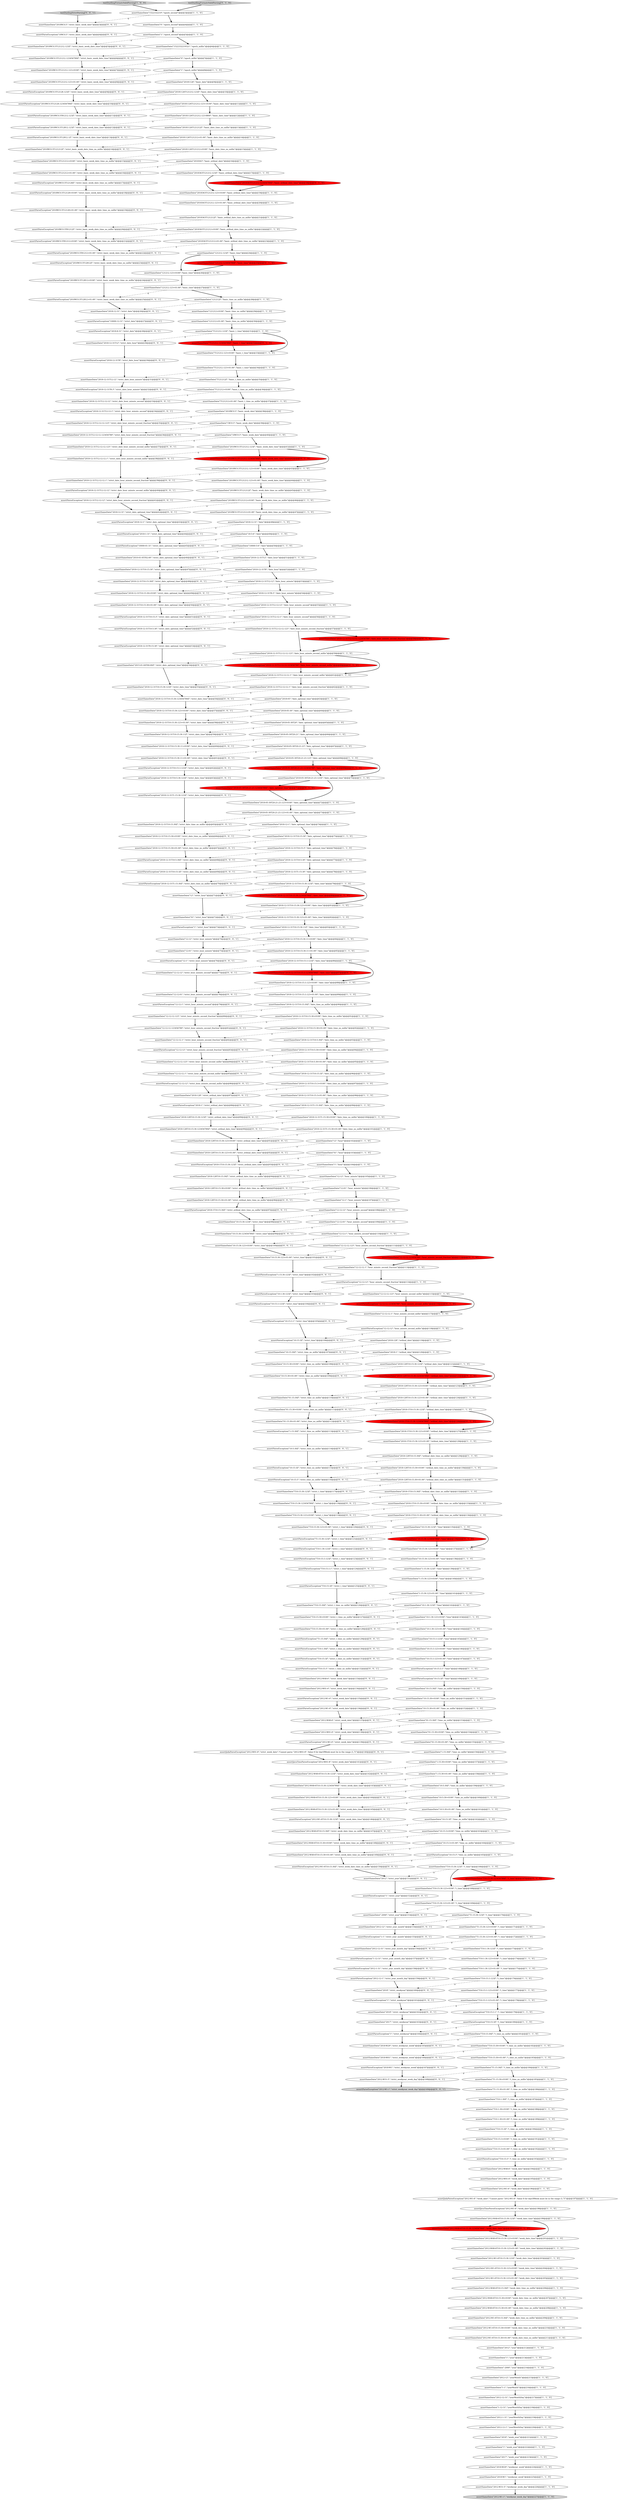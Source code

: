 digraph {
150 [style = filled, label = "assertSameDate(\"20181126T121212.123-0800\",\"basic_date_time\")@@@12@@@['1', '1', '0']", fillcolor = white, shape = ellipse image = "AAA0AAABBB1BBB"];
295 [style = filled, label = "assertParseException(\"2012-W1-6T10:15:30Z\",\"strict_week_date_time_no_millis\")@@@150@@@['0', '0', '1']", fillcolor = white, shape = ellipse image = "AAA0AAABBB3BBB"];
298 [style = filled, label = "assertSameDate(\"2012-W48-6T10:15:30+0100\",\"strict_week_date_time_no_millis\")@@@148@@@['0', '0', '1']", fillcolor = white, shape = ellipse image = "AAA0AAABBB3BBB"];
296 [style = filled, label = "assertParseException(\"10000-01-31\",\"strict_date_optional_time\")@@@45@@@['0', '0', '1']", fillcolor = white, shape = ellipse image = "AAA0AAABBB3BBB"];
111 [style = filled, label = "assertSameDate(\"T10:1:30.123Z\",\"t_time\")@@@173@@@['1', '1', '0']", fillcolor = white, shape = ellipse image = "AAA0AAABBB1BBB"];
213 [style = filled, label = "assertSameDate(\"2018-12-31T10:15:3.123456789Z\",\"date_time\")@@@87@@@['0', '1', '0']", fillcolor = red, shape = ellipse image = "AAA1AAABBB2BBB"];
113 [style = filled, label = "assertParseException(\"10:15:3Z\",\"time\")@@@149@@@['1', '1', '0']", fillcolor = white, shape = ellipse image = "AAA0AAABBB1BBB"];
56 [style = filled, label = "assertSameDate(\"10:15:3.123+01:00\",\"time\")@@@147@@@['1', '1', '0']", fillcolor = white, shape = ellipse image = "AAA0AAABBB1BBB"];
239 [style = filled, label = "assertSameDate(\"2018-12-31T12:12:12.123456789\",\"strict_date_hour_minute_second_fraction\")@@@36@@@['0', '0', '1']", fillcolor = white, shape = ellipse image = "AAA0AAABBB3BBB"];
394 [style = filled, label = "assertSameDate(\"2012-W48-6T10:15:30Z\",\"strict_week_date_time_no_millis\")@@@147@@@['0', '0', '1']", fillcolor = white, shape = ellipse image = "AAA0AAABBB3BBB"];
228 [style = filled, label = "assertParseException(\"2018W313T12812+01:00\",\"strict_basic_week_date_time_no_millis\")@@@25@@@['0', '0', '1']", fillcolor = white, shape = ellipse image = "AAA0AAABBB3BBB"];
5 [style = filled, label = "assertSameDate(\"2018-W1\",\"weekyear_week\")@@@225@@@['1', '1', '0']", fillcolor = white, shape = ellipse image = "AAA0AAABBB1BBB"];
274 [style = filled, label = "assertParseException(\"2018W313T12128+01:00\",\"strict_basic_week_date_time_no_millis\")@@@19@@@['0', '0', '1']", fillcolor = white, shape = ellipse image = "AAA0AAABBB3BBB"];
324 [style = filled, label = "assertParseException(\"2012-W1-6\",\"strict_week_date\")@@@135@@@['0', '0', '1']", fillcolor = white, shape = ellipse image = "AAA0AAABBB3BBB"];
330 [style = filled, label = "assertParseException(\"2012-W1-6\",\"strict_week_date\")@@@139@@@['0', '0', '1']", fillcolor = white, shape = ellipse image = "AAA0AAABBB3BBB"];
231 [style = filled, label = "assertSameDate(\"2012-12-31\",\"strict_year_month_day\")@@@156@@@['0', '0', '1']", fillcolor = white, shape = ellipse image = "AAA0AAABBB3BBB"];
250 [style = filled, label = "assertParseException(\"2018-12-1\",\"strict_date_optional_time\")@@@43@@@['0', '0', '1']", fillcolor = white, shape = ellipse image = "AAA0AAABBB3BBB"];
208 [style = filled, label = "assertSameDate(\"2018-05-30\",\"date_optional_time\")@@@64@@@['1', '1', '0']", fillcolor = white, shape = ellipse image = "AAA0AAABBB1BBB"];
224 [style = filled, label = "assertSameDate(\"2012-W48-6T10:15:30.123456789Z\",\"week_date_time\")@@@200@@@['0', '1', '0']", fillcolor = red, shape = ellipse image = "AAA1AAABBB2BBB"];
215 [style = filled, label = "assertSameDate(\"2018-05-30T20:21:23.123456789\",\"date_optional_time\")@@@69@@@['0', '1', '0']", fillcolor = red, shape = ellipse image = "AAA1AAABBB2BBB"];
102 [style = filled, label = "assertSameDate(\"1522332219321\",\"epoch_millis\")@@@6@@@['1', '1', '0']", fillcolor = white, shape = ellipse image = "AAA0AAABBB1BBB"];
122 [style = filled, label = "assertSameDate(\"20181126T121212.123Z\",\"basic_date_time\")@@@10@@@['1', '1', '0']", fillcolor = white, shape = ellipse image = "AAA0AAABBB1BBB"];
308 [style = filled, label = "assertParseException(\"2018-1-31\",\"strict_date_optional_time\")@@@44@@@['0', '0', '1']", fillcolor = white, shape = ellipse image = "AAA0AAABBB3BBB"];
392 [style = filled, label = "assertSameDate(\"2012\",\"strict_year\")@@@151@@@['0', '0', '1']", fillcolor = white, shape = ellipse image = "AAA0AAABBB3BBB"];
371 [style = filled, label = "assertParseException(\"T10:1:30.123Z\",\"strict_t_time\")@@@122@@@['0', '0', '1']", fillcolor = white, shape = ellipse image = "AAA0AAABBB3BBB"];
257 [style = filled, label = "assertParseException(\"2012-1-31\",\"strict_year_month_day\")@@@158@@@['0', '0', '1']", fillcolor = white, shape = ellipse image = "AAA0AAABBB3BBB"];
294 [style = filled, label = "assertSameDate(\"2018-12-31T12\",\"strict_date_hour\")@@@29@@@['0', '0', '1']", fillcolor = white, shape = ellipse image = "AAA0AAABBB3BBB"];
101 [style = filled, label = "assertSameDate(\"2012-W1-6T10:15:30Z\",\"week_date_time_no_millis\")@@@209@@@['1', '1', '0']", fillcolor = white, shape = ellipse image = "AAA0AAABBB1BBB"];
273 [style = filled, label = "assertSameDate(\"12:01\",\"strict_hour_minute\")@@@75@@@['0', '0', '1']", fillcolor = white, shape = ellipse image = "AAA0AAABBB3BBB"];
214 [style = filled, label = "assertParseException(\"12:12:12.123456789\",\"hour_minute_second_millis\")@@@116@@@['0', '1', '0']", fillcolor = red, shape = ellipse image = "AAA1AAABBB2BBB"];
280 [style = filled, label = "assertSameDate(\"2018-12-31T12:12\",\"strict_date_hour_minute\")@@@31@@@['0', '0', '1']", fillcolor = white, shape = ellipse image = "AAA0AAABBB3BBB"];
36 [style = filled, label = "assertParseException(\"12:12:12\",\"hour_minute_second_millis\")@@@118@@@['1', '1', '0']", fillcolor = white, shape = ellipse image = "AAA0AAABBB1BBB"];
195 [style = filled, label = "assertSameDate(\"20181126T121212+01:00\",\"basic_date_time_no_millis\")@@@14@@@['1', '1', '0']", fillcolor = white, shape = ellipse image = "AAA0AAABBB1BBB"];
342 [style = filled, label = "assertSameDate(\"2018W313T121212.123456789Z\",\"strict_basic_week_date_time\")@@@6@@@['0', '0', '1']", fillcolor = white, shape = ellipse image = "AAA0AAABBB3BBB"];
246 [style = filled, label = "assertSameDate(\"2018-128T10:15:30Z\",\"strict_ordinal_date_time_no_millis\")@@@94@@@['0', '0', '1']", fillcolor = white, shape = ellipse image = "AAA0AAABBB3BBB"];
276 [style = filled, label = "assertParseException(\"2018W313T12128.123456789Z\",\"strict_basic_week_date_time\")@@@10@@@['0', '0', '1']", fillcolor = white, shape = ellipse image = "AAA0AAABBB3BBB"];
384 [style = filled, label = "assertSameDate(\"2018W313T121212.123Z\",\"strict_basic_week_date_time\")@@@5@@@['0', '0', '1']", fillcolor = white, shape = ellipse image = "AAA0AAABBB3BBB"];
180 [style = filled, label = "assertSameDate(\"2018-12-31T10:15:3.123+01:00\",\"date_time\")@@@89@@@['1', '1', '0']", fillcolor = white, shape = ellipse image = "AAA0AAABBB1BBB"];
121 [style = filled, label = "assertParseException(\"T10:15:3.1\",\"t_time\")@@@179@@@['1', '1', '0']", fillcolor = white, shape = ellipse image = "AAA0AAABBB1BBB"];
281 [style = filled, label = "testDuelingStrictParsing['0', '0', '1']", fillcolor = lightgray, shape = diamond image = "AAA0AAABBB3BBB"];
130 [style = filled, label = "assertSameDate(\"1-1\",\"yearMonth\")@@@216@@@['1', '1', '0']", fillcolor = white, shape = ellipse image = "AAA0AAABBB1BBB"];
133 [style = filled, label = "assertSameDate(\"2018W313\",\"basic_week_date\")@@@38@@@['1', '1', '0']", fillcolor = white, shape = ellipse image = "AAA0AAABBB1BBB"];
89 [style = filled, label = "assertSameDate(\"2018-1T10:15:30+0100\",\"ordinal_date_time_no_millis\")@@@133@@@['1', '1', '0']", fillcolor = white, shape = ellipse image = "AAA0AAABBB1BBB"];
55 [style = filled, label = "assertSameDate(\"2018-05-30T20:21:23.123\",\"date_optional_time\")@@@68@@@['1', '1', '0']", fillcolor = white, shape = ellipse image = "AAA0AAABBB1BBB"];
126 [style = filled, label = "assertSameDate(\"12:12:12.1\",\"hour_minute_second_fraction\")@@@113@@@['1', '1', '0']", fillcolor = white, shape = ellipse image = "AAA0AAABBB1BBB"];
236 [style = filled, label = "assertParseException(\"18W313\",\"strict_basic_week_date\")@@@4@@@['0', '0', '1']", fillcolor = white, shape = ellipse image = "AAA0AAABBB3BBB"];
256 [style = filled, label = "assertParseException(\"T10:15:3Z\",\"strict_t_time_no_millis\")@@@131@@@['0', '0', '1']", fillcolor = white, shape = ellipse image = "AAA0AAABBB3BBB"];
26 [style = filled, label = "assertJodaParseException(\"2012-W1-8\",\"week_date\",\"Cannot parse \"2012-W1-8\": Value 8 for dayOfWeek must be in the range (1,7(\")@@@197@@@['1', '1', '0']", fillcolor = white, shape = ellipse image = "AAA0AAABBB1BBB"];
338 [style = filled, label = "assertParseException(\"2018W313T12812.1Z\",\"strict_basic_week_date_time\")@@@13@@@['0', '0', '1']", fillcolor = white, shape = ellipse image = "AAA0AAABBB3BBB"];
200 [style = filled, label = "assertSameDate(\"10:15:30.123Z\",\"time\")@@@135@@@['1', '1', '0']", fillcolor = white, shape = ellipse image = "AAA0AAABBB1BBB"];
124 [style = filled, label = "assertSameDate(\"2018-1T10:15:30.123Z\",\"ordinal_date_time\")@@@125@@@['1', '1', '0']", fillcolor = white, shape = ellipse image = "AAA0AAABBB1BBB"];
2 [style = filled, label = "assertSameDate(\"2018-12-31T10:5:30+01:00\",\"date_time_no_millis\")@@@95@@@['1', '1', '0']", fillcolor = white, shape = ellipse image = "AAA0AAABBB1BBB"];
203 [style = filled, label = "assertSameDate(\"12:12:12.123\",\"hour_minute_second_millis\")@@@115@@@['1', '1', '0']", fillcolor = white, shape = ellipse image = "AAA0AAABBB1BBB"];
386 [style = filled, label = "assertParseException(\"2018-12-31T9:15:30\",\"strict_date_optional_time\")@@@53@@@['0', '0', '1']", fillcolor = white, shape = ellipse image = "AAA0AAABBB3BBB"];
1 [style = filled, label = "assertSameDate(\"121212Z\",\"basic_time_no_millis\")@@@28@@@['1', '1', '0']", fillcolor = white, shape = ellipse image = "AAA0AAABBB1BBB"];
393 [style = filled, label = "assertSameDate(\"12:12:12.123\",\"strict_hour_minute_second_millis\")@@@84@@@['0', '0', '1']", fillcolor = white, shape = ellipse image = "AAA0AAABBB3BBB"];
31 [style = filled, label = "assertSameDate(\"T10:1:30.123+01:00\",\"t_time\")@@@175@@@['1', '1', '0']", fillcolor = white, shape = ellipse image = "AAA0AAABBB1BBB"];
190 [style = filled, label = "assertSameDate(\"2018-12-31T10:5:30\",\"date_optional_time\")@@@77@@@['1', '1', '0']", fillcolor = white, shape = ellipse image = "AAA0AAABBB1BBB"];
206 [style = filled, label = "assertSameDate(\"2018W313T121212.123Z\",\"basic_week_date_time\")@@@41@@@['1', '1', '0']", fillcolor = white, shape = ellipse image = "AAA0AAABBB1BBB"];
85 [style = filled, label = "assertParseException(\"T10:15:3\",\"t_time_no_millis\")@@@193@@@['1', '1', '0']", fillcolor = white, shape = ellipse image = "AAA0AAABBB1BBB"];
232 [style = filled, label = "assertParseException(\"12:1\",\"strict_hour_minute\")@@@76@@@['0', '0', '1']", fillcolor = white, shape = ellipse image = "AAA0AAABBB3BBB"];
227 [style = filled, label = "assertSameDate(\"12:12:12.1\",\"strict_hour_minute_second_millis\")@@@85@@@['0', '0', '1']", fillcolor = white, shape = ellipse image = "AAA0AAABBB3BBB"];
38 [style = filled, label = "assertSameDate(\"10:1:30.123+0100\",\"time\")@@@143@@@['1', '1', '0']", fillcolor = white, shape = ellipse image = "AAA0AAABBB1BBB"];
21 [style = filled, label = "assertSameDate(\"2018-12-31T10:15:3.123+0100\",\"date_time\")@@@88@@@['1', '1', '0']", fillcolor = white, shape = ellipse image = "AAA0AAABBB1BBB"];
165 [style = filled, label = "assertSameDate(\"T10:15:3+0100\",\"t_time_no_millis\")@@@191@@@['1', '1', '0']", fillcolor = white, shape = ellipse image = "AAA0AAABBB1BBB"];
71 [style = filled, label = "assertSameDate(\"2018363\",\"basic_ordinal_date\")@@@16@@@['1', '1', '0']", fillcolor = white, shape = ellipse image = "AAA0AAABBB1BBB"];
110 [style = filled, label = "assertSameDate(\"2018-12-31T8:3\",\"date_hour_minute\")@@@54@@@['1', '1', '0']", fillcolor = white, shape = ellipse image = "AAA0AAABBB1BBB"];
319 [style = filled, label = "assertParseException(\"2018W313T12128.123Z\",\"strict_basic_week_date_time\")@@@9@@@['0', '0', '1']", fillcolor = white, shape = ellipse image = "AAA0AAABBB3BBB"];
97 [style = filled, label = "assertSameDate(\"2018-128T10:15:30+0100\",\"ordinal_date_time_no_millis\")@@@130@@@['1', '1', '0']", fillcolor = white, shape = ellipse image = "AAA0AAABBB1BBB"];
347 [style = filled, label = "assertSameDate(\"01:15:30Z\",\"strict_time_no_millis\")@@@110@@@['0', '0', '1']", fillcolor = white, shape = ellipse image = "AAA0AAABBB3BBB"];
207 [style = filled, label = "assertSameDate(\"20181126\",\"basic_date\")@@@9@@@['1', '1', '0']", fillcolor = white, shape = ellipse image = "AAA0AAABBB1BBB"];
191 [style = filled, label = "assertParseException(\"12:12:12\",\"hour_minute_second_fraction\")@@@114@@@['1', '1', '0']", fillcolor = white, shape = ellipse image = "AAA0AAABBB1BBB"];
145 [style = filled, label = "assertSameDate(\"2012-12\",\"yearMonth\")@@@215@@@['1', '1', '0']", fillcolor = white, shape = ellipse image = "AAA0AAABBB1BBB"];
288 [style = filled, label = "assertParseException(\"2018-12-31T12:12:1\",\"strict_date_hour_minute_second\")@@@34@@@['0', '0', '1']", fillcolor = white, shape = ellipse image = "AAA0AAABBB3BBB"];
249 [style = filled, label = "assertSameDate(\"2018-12-31\",\"strict_date_optional_time\")@@@42@@@['0', '0', '1']", fillcolor = white, shape = ellipse image = "AAA0AAABBB3BBB"];
234 [style = filled, label = "assertParseException(\"1:15:30Z\",\"strict_time_no_millis\")@@@113@@@['0', '0', '1']", fillcolor = white, shape = ellipse image = "AAA0AAABBB3BBB"];
301 [style = filled, label = "assertSameDate(\"2018-12-31T10:15:30Z\",\"strict_date_optional_time\")@@@48@@@['0', '0', '1']", fillcolor = white, shape = ellipse image = "AAA0AAABBB3BBB"];
188 [style = filled, label = "assertSameDate(\"12:12:12\",\"hour_minute_second\")@@@108@@@['1', '1', '0']", fillcolor = white, shape = ellipse image = "AAA0AAABBB1BBB"];
117 [style = filled, label = "assertSameDate(\"1\",\"hour\")@@@104@@@['1', '1', '0']", fillcolor = white, shape = ellipse image = "AAA0AAABBB1BBB"];
235 [style = filled, label = "assertSameDate(\"10:15:30.123456789Z\",\"strict_time\")@@@99@@@['0', '0', '1']", fillcolor = white, shape = ellipse image = "AAA0AAABBB3BBB"];
169 [style = filled, label = "assertSameDate(\"2012-W48-6T10:15:30.123+01:00\",\"week_date_time\")@@@202@@@['1', '1', '0']", fillcolor = white, shape = ellipse image = "AAA0AAABBB1BBB"];
364 [style = filled, label = "assertSameDate(\"T10:15:30.123456789Z\",\"strict_t_time\")@@@118@@@['0', '0', '1']", fillcolor = white, shape = ellipse image = "AAA0AAABBB3BBB"];
115 [style = filled, label = "assertSameDate(\"1\",\"year\")@@@213@@@['1', '1', '0']", fillcolor = white, shape = ellipse image = "AAA0AAABBB1BBB"];
357 [style = filled, label = "assertSameDate(\"12\",\"strict_hour\")@@@71@@@['0', '0', '1']", fillcolor = white, shape = ellipse image = "AAA0AAABBB3BBB"];
80 [style = filled, label = "assertSameDate(\"2012\",\"year\")@@@212@@@['1', '1', '0']", fillcolor = white, shape = ellipse image = "AAA0AAABBB1BBB"];
320 [style = filled, label = "assertSameDate(\"2015-01-04T00:00Z\",\"strict_date_optional_time\")@@@54@@@['0', '0', '1']", fillcolor = white, shape = ellipse image = "AAA0AAABBB3BBB"];
263 [style = filled, label = "assertSameDate(\"2012-12\",\"strict_year_month\")@@@154@@@['0', '0', '1']", fillcolor = white, shape = ellipse image = "AAA0AAABBB3BBB"];
205 [style = filled, label = "assertSameDate(\"121212+0100\",\"basic_time_no_millis\")@@@29@@@['1', '1', '0']", fillcolor = white, shape = ellipse image = "AAA0AAABBB1BBB"];
151 [style = filled, label = "assertSameDate(\"T10:15:30.123+0100\",\"t_time\")@@@168@@@['1', '1', '0']", fillcolor = white, shape = ellipse image = "AAA0AAABBB1BBB"];
261 [style = filled, label = "assertSameDate(\"2012-W48-6T10:15:30.123456789Z\",\"strict_week_date_time\")@@@143@@@['0', '0', '1']", fillcolor = white, shape = ellipse image = "AAA0AAABBB3BBB"];
344 [style = filled, label = "assertSameDate(\"2018W313T121212Z\",\"strict_basic_week_date_time_no_millis\")@@@14@@@['0', '0', '1']", fillcolor = white, shape = ellipse image = "AAA0AAABBB3BBB"];
248 [style = filled, label = "assertParseException(\"2018-12-31T8:3\",\"strict_date_hour_minute\")@@@32@@@['0', '0', '1']", fillcolor = white, shape = ellipse image = "AAA0AAABBB3BBB"];
264 [style = filled, label = "assertParseException(\"1-1\",\"strict_year_month\")@@@155@@@['0', '0', '1']", fillcolor = white, shape = ellipse image = "AAA0AAABBB3BBB"];
82 [style = filled, label = "assertSameDate(\"2012-W1-6T10:15:30+0100\",\"week_date_time_no_millis\")@@@210@@@['1', '1', '0']", fillcolor = white, shape = ellipse image = "AAA0AAABBB1BBB"];
176 [style = filled, label = "assertSameDate(\"T10:15:30+0100\",\"t_time_no_millis\")@@@182@@@['1', '1', '0']", fillcolor = white, shape = ellipse image = "AAA0AAABBB1BBB"];
10 [style = filled, label = "assertSameDate(\"12:12:1\",\"hour_minute_second\")@@@110@@@['1', '1', '0']", fillcolor = white, shape = ellipse image = "AAA0AAABBB1BBB"];
216 [style = filled, label = "assertSameDate(\"2018-1T10:15:30.123456789Z\",\"ordinal_date_time\")@@@126@@@['0', '1', '0']", fillcolor = red, shape = ellipse image = "AAA1AAABBB2BBB"];
244 [style = filled, label = "assertParseException(\"2018-12-31T8\",\"strict_date_hour\")@@@30@@@['0', '0', '1']", fillcolor = white, shape = ellipse image = "AAA0AAABBB3BBB"];
241 [style = filled, label = "assertSameDate(\"12:12:12.1\",\"strict_hour_minute_second_fraction\")@@@82@@@['0', '0', '1']", fillcolor = white, shape = ellipse image = "AAA0AAABBB3BBB"];
119 [style = filled, label = "assertSameDate(\"10:5:30+01:00\",\"time_no_millis\")@@@161@@@['1', '1', '0']", fillcolor = white, shape = ellipse image = "AAA0AAABBB1BBB"];
283 [style = filled, label = "assertParseException(\"2018W313T81212+01:00\",\"strict_basic_week_date_time_no_millis\")@@@22@@@['0', '0', '1']", fillcolor = white, shape = ellipse image = "AAA0AAABBB3BBB"];
90 [style = filled, label = "assertSameDate(\"2018-05\",\"date_optional_time\")@@@63@@@['1', '1', '0']", fillcolor = white, shape = ellipse image = "AAA0AAABBB1BBB"];
310 [style = filled, label = "assertSameDate(\"2012-W01-6\",\"strict_week_date\")@@@138@@@['0', '0', '1']", fillcolor = white, shape = ellipse image = "AAA0AAABBB3BBB"];
15 [style = filled, label = "assertSameDate(\"10:5:30+0100\",\"time_no_millis\")@@@160@@@['1', '1', '0']", fillcolor = white, shape = ellipse image = "AAA0AAABBB1BBB"];
265 [style = filled, label = "assertSameDate(\"2018-128T10:15:30.123Z\",\"strict_ordinal_date_time\")@@@89@@@['0', '0', '1']", fillcolor = white, shape = ellipse image = "AAA0AAABBB3BBB"];
322 [style = filled, label = "assertParseException(\"12:12:12\",\"strict_hour_minute_second_millis\")@@@86@@@['0', '0', '1']", fillcolor = white, shape = ellipse image = "AAA0AAABBB3BBB"];
284 [style = filled, label = "assertSameDate(\"2018-12-31T12:12:12.1\",\"strict_date_hour_minute_second_fraction\")@@@39@@@['0', '0', '1']", fillcolor = white, shape = ellipse image = "AAA0AAABBB3BBB"];
174 [style = filled, label = "assertSameDate(\"2012-W48-6T10:15:30.123+0100\",\"week_date_time\")@@@201@@@['1', '1', '0']", fillcolor = white, shape = ellipse image = "AAA0AAABBB1BBB"];
32 [style = filled, label = "assertSameDate(\"2012-W48-6T10:15:30Z\",\"week_date_time_no_millis\")@@@206@@@['1', '1', '0']", fillcolor = white, shape = ellipse image = "AAA0AAABBB1BBB"];
221 [style = filled, label = "assertSameDate(\"T10:15:30.123456789Z\",\"t_time\")@@@167@@@['0', '1', '0']", fillcolor = red, shape = ellipse image = "AAA1AAABBB2BBB"];
292 [style = filled, label = "assertSameDate(\"2018-12-31T10:15:30+01:00\",\"strict_date_optional_time\")@@@50@@@['0', '0', '1']", fillcolor = white, shape = ellipse image = "AAA0AAABBB3BBB"];
380 [style = filled, label = "assertSameDate(\"2018-W29\",\"strict_weekyear_week\")@@@165@@@['0', '0', '1']", fillcolor = white, shape = ellipse image = "AAA0AAABBB3BBB"];
25 [style = filled, label = "assertSameDate(\"2018-12-31T10:15:30+0100\",\"date_time_no_millis\")@@@91@@@['1', '1', '0']", fillcolor = white, shape = ellipse image = "AAA0AAABBB1BBB"];
272 [style = filled, label = "assertSameDate(\"2018-12-31T10:15:30Z\",\"strict_date_time_no_millis\")@@@65@@@['0', '0', '1']", fillcolor = white, shape = ellipse image = "AAA0AAABBB3BBB"];
3 [style = filled, label = "assertSameDate(\"01:15:30+01:00\",\"time_no_millis\")@@@155@@@['1', '1', '0']", fillcolor = white, shape = ellipse image = "AAA0AAABBB1BBB"];
58 [style = filled, label = "assertSameDate(\"2012-1-31\",\"yearMonthDay\")@@@219@@@['1', '1', '0']", fillcolor = white, shape = ellipse image = "AAA0AAABBB1BBB"];
382 [style = filled, label = "assertSameDate(\"2018-128T10:15:30+0100\",\"strict_ordinal_date_time_no_millis\")@@@95@@@['0', '0', '1']", fillcolor = white, shape = ellipse image = "AAA0AAABBB3BBB"];
339 [style = filled, label = "assertParseException(\"12:12:1\",\"strict_hour_minute_second\")@@@79@@@['0', '0', '1']", fillcolor = white, shape = ellipse image = "AAA0AAABBB3BBB"];
209 [style = filled, label = "assertSameDate(\"T121212.123456789Z\",\"basic_t_time\")@@@32@@@['0', '1', '0']", fillcolor = red, shape = ellipse image = "AAA1AAABBB2BBB"];
6 [style = filled, label = "assertSameDate(\"18W313\",\"basic_week_date\")@@@40@@@['1', '1', '0']", fillcolor = white, shape = ellipse image = "AAA0AAABBB1BBB"];
69 [style = filled, label = "assertSameDate(\"121212.123+01:00\",\"basic_time\")@@@27@@@['1', '1', '0']", fillcolor = white, shape = ellipse image = "AAA0AAABBB1BBB"];
42 [style = filled, label = "assertSameDate(\"2018-12-31T10:5:30Z\",\"date_time_no_millis\")@@@93@@@['1', '1', '0']", fillcolor = white, shape = ellipse image = "AAA0AAABBB1BBB"];
254 [style = filled, label = "assertSameDate(\"12:12:12\",\"strict_hour_minute_second\")@@@77@@@['0', '0', '1']", fillcolor = white, shape = ellipse image = "AAA0AAABBB3BBB"];
68 [style = filled, label = "assertSameDate(\"2018-1\",\"ordinal_date\")@@@120@@@['1', '1', '0']", fillcolor = white, shape = ellipse image = "AAA0AAABBB1BBB"];
291 [style = filled, label = "assertSameDate(\"2012-W01-6\",\"strict_week_date\")@@@134@@@['0', '0', '1']", fillcolor = white, shape = ellipse image = "AAA0AAABBB3BBB"];
35 [style = filled, label = "assertSameDate(\"10:15:30+01:00\",\"time_no_millis\")@@@152@@@['1', '1', '0']", fillcolor = white, shape = ellipse image = "AAA0AAABBB1BBB"];
177 [style = filled, label = "assertSameDate(\"2018-12-31T10:15:30\",\"date_optional_time\")@@@75@@@['1', '1', '0']", fillcolor = white, shape = ellipse image = "AAA0AAABBB1BBB"];
315 [style = filled, label = "assertSameDate(\"10:15:30+0100\",\"strict_time_no_millis\")@@@108@@@['0', '0', '1']", fillcolor = white, shape = ellipse image = "AAA0AAABBB3BBB"];
335 [style = filled, label = "assertParseException(\"2018W313T81212+0100\",\"strict_basic_week_date_time_no_millis\")@@@21@@@['0', '0', '1']", fillcolor = white, shape = ellipse image = "AAA0AAABBB3BBB"];
390 [style = filled, label = "assertSameDate(\"10:15:30.123Z\",\"strict_time\")@@@98@@@['0', '0', '1']", fillcolor = white, shape = ellipse image = "AAA0AAABBB3BBB"];
118 [style = filled, label = "assertSameDate(\"12:12:01\",\"hour_minute_second\")@@@109@@@['1', '1', '0']", fillcolor = white, shape = ellipse image = "AAA0AAABBB1BBB"];
374 [style = filled, label = "assertSameDate(\"2018-12-31T10:15:30+0100\",\"strict_date_time_no_millis\")@@@66@@@['0', '0', '1']", fillcolor = white, shape = ellipse image = "AAA0AAABBB3BBB"];
81 [style = filled, label = "assertSameDate(\"121212.123Z\",\"basic_time\")@@@24@@@['1', '1', '0']", fillcolor = white, shape = ellipse image = "AAA0AAABBB1BBB"];
229 [style = filled, label = "assertParseException(\"T1:15:30.123Z\",\"strict_t_time\")@@@121@@@['0', '0', '1']", fillcolor = white, shape = ellipse image = "AAA0AAABBB3BBB"];
297 [style = filled, label = "assertSameDate(\"2018-12-31T10:15:30.123+01:00\",\"strict_date_time\")@@@58@@@['0', '0', '1']", fillcolor = white, shape = ellipse image = "AAA0AAABBB3BBB"];
84 [style = filled, label = "assertSameDate(\"2012-W01-6\",\"week_date\")@@@195@@@['1', '1', '0']", fillcolor = white, shape = ellipse image = "AAA0AAABBB1BBB"];
328 [style = filled, label = "assertParseException(\"10:15:3Z\",\"strict_time_no_millis\")@@@115@@@['0', '0', '1']", fillcolor = white, shape = ellipse image = "AAA0AAABBB3BBB"];
22 [style = filled, label = "assertSameDate(\"1522332219\",\"epoch_second\")@@@3@@@['1', '1', '0']", fillcolor = white, shape = ellipse image = "AAA0AAABBB1BBB"];
99 [style = filled, label = "assertSameDate(\"1\",\"epoch_millis\")@@@8@@@['1', '1', '0']", fillcolor = white, shape = ellipse image = "AAA0AAABBB1BBB"];
48 [style = filled, label = "assertSameDate(\"2012-W1-6T10:15:30.123Z\",\"week_date_time\")@@@203@@@['1', '1', '0']", fillcolor = white, shape = ellipse image = "AAA0AAABBB1BBB"];
155 [style = filled, label = "assertSameDate(\"2018-12-31T1:15:30Z\",\"date_time_no_millis\")@@@99@@@['1', '1', '0']", fillcolor = white, shape = ellipse image = "AAA0AAABBB1BBB"];
285 [style = filled, label = "assertParseException(\"2018-12-31T10:15:3Z\",\"strict_date_time_no_millis\")@@@69@@@['0', '0', '1']", fillcolor = white, shape = ellipse image = "AAA0AAABBB3BBB"];
233 [style = filled, label = "assertSameDate(\"10:15:30+01:00\",\"strict_time_no_millis\")@@@109@@@['0', '0', '1']", fillcolor = white, shape = ellipse image = "AAA0AAABBB3BBB"];
377 [style = filled, label = "assertSameDate(\"2018-12-31T10:15:30.123+0100\",\"strict_date_time\")@@@57@@@['0', '0', '1']", fillcolor = white, shape = ellipse image = "AAA0AAABBB3BBB"];
138 [style = filled, label = "assertSameDate(\"2018-05-30T20:21:23.123+01:00\",\"date_optional_time\")@@@73@@@['1', '1', '0']", fillcolor = white, shape = ellipse image = "AAA0AAABBB1BBB"];
327 [style = filled, label = "assertJodaParseException(\"2012-W01-8\",\"strict_week_date\",\"Cannot parse \"2012-W01-8\": Value 8 for dayOfWeek must be in the range (1,7(\")@@@140@@@['0', '0', '1']", fillcolor = white, shape = ellipse image = "AAA0AAABBB3BBB"];
11 [style = filled, label = "assertSameDate(\"-2000\",\"year\")@@@214@@@['1', '1', '0']", fillcolor = white, shape = ellipse image = "AAA0AAABBB1BBB"];
0 [style = filled, label = "assertSameDate(\"121212.123+0100\",\"basic_time\")@@@26@@@['1', '1', '0']", fillcolor = white, shape = ellipse image = "AAA0AAABBB1BBB"];
309 [style = filled, label = "assertJavaTimeParseException(\"2012-W01-8\",\"strict_week_date\")@@@141@@@['0', '0', '1']", fillcolor = white, shape = ellipse image = "AAA0AAABBB3BBB"];
167 [style = filled, label = "assertSameDate(\"2018-05-30T20:21\",\"date_optional_time\")@@@66@@@['1', '1', '0']", fillcolor = white, shape = ellipse image = "AAA0AAABBB1BBB"];
258 [style = filled, label = "assertParseException(\"2018-12-31T12:12:12\",\"strict_date_hour_minute_second_millis\")@@@40@@@['0', '0', '1']", fillcolor = white, shape = ellipse image = "AAA0AAABBB3BBB"];
185 [style = filled, label = "assertSameDate(\"10:15:30+0100\",\"time_no_millis\")@@@151@@@['1', '1', '0']", fillcolor = white, shape = ellipse image = "AAA0AAABBB1BBB"];
350 [style = filled, label = "assertParseException(\"2018-12-31T10:5:30\",\"strict_date_optional_time\")@@@52@@@['0', '0', '1']", fillcolor = white, shape = ellipse image = "AAA0AAABBB3BBB"];
40 [style = filled, label = "assertSameDate(\"0\",\"epoch_millis\")@@@7@@@['1', '1', '0']", fillcolor = white, shape = ellipse image = "AAA0AAABBB1BBB"];
52 [style = filled, label = "assertSameDate(\"20181126T121212.123+10:00\",\"basic_date_time\")@@@11@@@['1', '1', '0']", fillcolor = white, shape = ellipse image = "AAA0AAABBB1BBB"];
385 [style = filled, label = "assertParseException(\"2018-W1\",\"strict_weekyear_week\")@@@167@@@['0', '0', '1']", fillcolor = white, shape = ellipse image = "AAA0AAABBB3BBB"];
28 [style = filled, label = "assertSameDate(\"T121212.123+01:00\",\"basic_t_time\")@@@34@@@['1', '1', '0']", fillcolor = white, shape = ellipse image = "AAA0AAABBB1BBB"];
72 [style = filled, label = "assertSameDate(\"0\",\"epoch_second\")@@@4@@@['1', '1', '0']", fillcolor = white, shape = ellipse image = "AAA0AAABBB1BBB"];
253 [style = filled, label = "assertParseException(\"2018-1\",\"strict_ordinal_date\")@@@88@@@['0', '0', '1']", fillcolor = white, shape = ellipse image = "AAA0AAABBB3BBB"];
362 [style = filled, label = "assertParseException(\"2018-8-31\",\"strict_date\")@@@28@@@['0', '0', '1']", fillcolor = white, shape = ellipse image = "AAA0AAABBB3BBB"];
275 [style = filled, label = "assertParseException(\"2018W313T12812+0100\",\"strict_basic_week_date_time_no_millis\")@@@24@@@['0', '0', '1']", fillcolor = white, shape = ellipse image = "AAA0AAABBB3BBB"];
104 [style = filled, label = "assertSameDate(\"2018-1T10:15:30Z\",\"ordinal_date_time_no_millis\")@@@132@@@['1', '1', '0']", fillcolor = white, shape = ellipse image = "AAA0AAABBB1BBB"];
343 [style = filled, label = "assertSameDate(\"2018-12-31T12:12:12.123\",\"strict_date_hour_minute_second_fraction\")@@@35@@@['0', '0', '1']", fillcolor = white, shape = ellipse image = "AAA0AAABBB3BBB"];
91 [style = filled, label = "assertSameDate(\"2018-12-31T1:15:30+01:00\",\"date_time_no_millis\")@@@101@@@['1', '1', '0']", fillcolor = white, shape = ellipse image = "AAA0AAABBB1BBB"];
332 [style = filled, label = "assertParseException(\"T10:15:3Z\",\"strict_t_time\")@@@125@@@['0', '0', '1']", fillcolor = white, shape = ellipse image = "AAA0AAABBB3BBB"];
161 [style = filled, label = "assertSameDate(\"2018-12-31T10:15:30.11+0100\",\"date_time\")@@@84@@@['1', '1', '0']", fillcolor = white, shape = ellipse image = "AAA0AAABBB1BBB"];
268 [style = filled, label = "assertSameDate(\"12:12:12.123456789\",\"strict_hour_minute_second_fraction\")@@@81@@@['0', '0', '1']", fillcolor = white, shape = ellipse image = "AAA0AAABBB3BBB"];
279 [style = filled, label = "assertParseException(\"2018W313T12812.123Z\",\"strict_basic_week_date_time\")@@@12@@@['0', '0', '1']", fillcolor = white, shape = ellipse image = "AAA0AAABBB3BBB"];
140 [style = filled, label = "assertSameDate(\"10:1:30.123+01:00\",\"time\")@@@144@@@['1', '1', '0']", fillcolor = white, shape = ellipse image = "AAA0AAABBB1BBB"];
136 [style = filled, label = "assertSameDate(\"12:12:12.123\",\"hour_minute_second_fraction\")@@@111@@@['1', '1', '0']", fillcolor = white, shape = ellipse image = "AAA0AAABBB1BBB"];
33 [style = filled, label = "assertSameDate(\"01\",\"hour\")@@@103@@@['1', '1', '0']", fillcolor = white, shape = ellipse image = "AAA0AAABBB1BBB"];
259 [style = filled, label = "assertSameDate(\"2018-W01\",\"strict_weekyear_week\")@@@166@@@['0', '0', '1']", fillcolor = white, shape = ellipse image = "AAA0AAABBB3BBB"];
127 [style = filled, label = "assertSameDate(\"2018363T121212.123+0100\",\"basic_ordinal_date_time\")@@@19@@@['1', '1', '0']", fillcolor = white, shape = ellipse image = "AAA0AAABBB1BBB"];
76 [style = filled, label = "assertSameDate(\"2012-W48-6\",\"week_date\")@@@194@@@['1', '1', '0']", fillcolor = white, shape = ellipse image = "AAA0AAABBB1BBB"];
43 [style = filled, label = "assertSameDate(\"T10:15:3.123+01:00\",\"t_time\")@@@178@@@['1', '1', '0']", fillcolor = white, shape = ellipse image = "AAA0AAABBB1BBB"];
62 [style = filled, label = "assertSameDate(\"2012-W1-6T10:15:30.123+01:00\",\"week_date_time\")@@@205@@@['1', '1', '0']", fillcolor = white, shape = ellipse image = "AAA0AAABBB1BBB"];
353 [style = filled, label = "assertParseException(\"10:15:3.123Z\",\"strict_time\")@@@104@@@['0', '0', '1']", fillcolor = white, shape = ellipse image = "AAA0AAABBB3BBB"];
387 [style = filled, label = "assertSameDate(\"2018-12-31T10:15:30.11+0100\",\"strict_date_time\")@@@60@@@['0', '0', '1']", fillcolor = white, shape = ellipse image = "AAA0AAABBB3BBB"];
39 [style = filled, label = "assertSameDate(\"2012-W1-6T10:15:30+01:00\",\"week_date_time_no_millis\")@@@211@@@['1', '1', '0']", fillcolor = white, shape = ellipse image = "AAA0AAABBB1BBB"];
369 [style = filled, label = "assertParseException(\"2018-12-31T10:15:3.123Z\",\"strict_date_time\")@@@62@@@['0', '0', '1']", fillcolor = white, shape = ellipse image = "AAA0AAABBB3BBB"];
368 [style = filled, label = "assertParseException(\"2018-12-31T10:15:3\",\"strict_date_optional_time\")@@@51@@@['0', '0', '1']", fillcolor = white, shape = ellipse image = "AAA0AAABBB3BBB"];
146 [style = filled, label = "assertJavaTimeParseException(\"2012-W1-8\",\"week_date\")@@@198@@@['1', '1', '0']", fillcolor = white, shape = ellipse image = "AAA0AAABBB1BBB"];
325 [style = filled, label = "assertSameDate(\"2012-W48-6T10:15:30.123Z\",\"strict_week_date_time\")@@@142@@@['0', '0', '1']", fillcolor = white, shape = ellipse image = "AAA0AAABBB3BBB"];
83 [style = filled, label = "assertSameDate(\"2018-128\",\"ordinal_date\")@@@119@@@['1', '1', '0']", fillcolor = white, shape = ellipse image = "AAA0AAABBB1BBB"];
355 [style = filled, label = "assertParseException(\"2018W313T81212Z\",\"strict_basic_week_date_time_no_millis\")@@@20@@@['0', '0', '1']", fillcolor = white, shape = ellipse image = "AAA0AAABBB3BBB"];
202 [style = filled, label = "assertSameDate(\"T10:15:3.123Z\",\"t_time\")@@@176@@@['1', '1', '0']", fillcolor = white, shape = ellipse image = "AAA0AAABBB1BBB"];
154 [style = filled, label = "assertSameDate(\"10:15:3.123Z\",\"time\")@@@145@@@['1', '1', '0']", fillcolor = white, shape = ellipse image = "AAA0AAABBB1BBB"];
44 [style = filled, label = "testDuellingFormatsValidParsing['1', '0', '0']", fillcolor = lightgray, shape = diamond image = "AAA0AAABBB1BBB"];
93 [style = filled, label = "assertSameDate(\"2018-12-31T10:15:30.11Z\",\"date_time\")@@@83@@@['1', '1', '0']", fillcolor = white, shape = ellipse image = "AAA0AAABBB1BBB"];
182 [style = filled, label = "assertSameDate(\"T121212Z\",\"basic_t_time_no_millis\")@@@35@@@['1', '1', '0']", fillcolor = white, shape = ellipse image = "AAA0AAABBB1BBB"];
391 [style = filled, label = "assertSameDate(\"2018-12-31T10:15:30+01:00\",\"strict_date_time_no_millis\")@@@67@@@['0', '0', '1']", fillcolor = white, shape = ellipse image = "AAA0AAABBB3BBB"];
14 [style = filled, label = "assertSameDate(\"2018-12-1\",\"date_optional_time\")@@@74@@@['1', '1', '0']", fillcolor = white, shape = ellipse image = "AAA0AAABBB1BBB"];
120 [style = filled, label = "assertSameDate(\"10:15:30.123+01:00\",\"time\")@@@138@@@['1', '1', '0']", fillcolor = white, shape = ellipse image = "AAA0AAABBB1BBB"];
267 [style = filled, label = "assertSameDate(\"2012-W48-6T10:15:30.123+0100\",\"strict_week_date_time\")@@@144@@@['0', '0', '1']", fillcolor = white, shape = ellipse image = "AAA0AAABBB3BBB"];
304 [style = filled, label = "assertSameDate(\"-2000\",\"strict_year\")@@@153@@@['0', '0', '1']", fillcolor = white, shape = ellipse image = "AAA0AAABBB3BBB"];
388 [style = filled, label = "assertSameDate(\"2018-12-31T10:15:30+0100\",\"strict_date_optional_time\")@@@49@@@['0', '0', '1']", fillcolor = white, shape = ellipse image = "AAA0AAABBB3BBB"];
66 [style = filled, label = "assertSameDate(\"2017\",\"week_year\")@@@223@@@['1', '1', '0']", fillcolor = white, shape = ellipse image = "AAA0AAABBB1BBB"];
157 [style = filled, label = "assertSameDate(\"10:15:3Z\",\"time_no_millis\")@@@162@@@['1', '1', '0']", fillcolor = white, shape = ellipse image = "AAA0AAABBB1BBB"];
160 [style = filled, label = "assertSameDate(\"1:15:30.123+01:00\",\"time\")@@@141@@@['1', '1', '0']", fillcolor = white, shape = ellipse image = "AAA0AAABBB1BBB"];
336 [style = filled, label = "assertParseException(\"2012-W1-8\",\"strict_week_date\")@@@136@@@['0', '0', '1']", fillcolor = white, shape = ellipse image = "AAA0AAABBB3BBB"];
346 [style = filled, label = "assertSameDate(\"2018W313T121212+01:00\",\"strict_basic_week_date_time_no_millis\")@@@16@@@['0', '0', '1']", fillcolor = white, shape = ellipse image = "AAA0AAABBB3BBB"];
255 [style = filled, label = "assertParseException(\"10:5:30Z\",\"strict_time_no_millis\")@@@114@@@['0', '0', '1']", fillcolor = white, shape = ellipse image = "AAA0AAABBB3BBB"];
78 [style = filled, label = "assertSameDate(\"T10:1:30Z\",\"t_time_no_millis\")@@@187@@@['1', '1', '0']", fillcolor = white, shape = ellipse image = "AAA0AAABBB1BBB"];
196 [style = filled, label = "assertSameDate(\"2018363T121212.123+01:00\",\"basic_ordinal_date_time\")@@@20@@@['1', '1', '0']", fillcolor = white, shape = ellipse image = "AAA0AAABBB1BBB"];
300 [style = filled, label = "assertParseException(\"2012-12-1\",\"strict_year_month_day\")@@@159@@@['0', '0', '1']", fillcolor = white, shape = ellipse image = "AAA0AAABBB3BBB"];
109 [style = filled, label = "assertSameDate(\"2018363T121212Z\",\"basic_ordinal_date_time_no_millis\")@@@21@@@['1', '1', '0']", fillcolor = white, shape = ellipse image = "AAA0AAABBB1BBB"];
302 [style = filled, label = "assertSameDate(\"2018-12-31T12:12:12.123\",\"strict_date_hour_minute_second_millis\")@@@37@@@['0', '0', '1']", fillcolor = white, shape = ellipse image = "AAA0AAABBB3BBB"];
192 [style = filled, label = "assertSameDate(\"2018W313T121212Z\",\"basic_week_date_time_no_millis\")@@@45@@@['1', '1', '0']", fillcolor = white, shape = ellipse image = "AAA0AAABBB1BBB"];
49 [style = filled, label = "assertSameDate(\"2018-12-31T10:15:3Z\",\"date_time_no_millis\")@@@96@@@['1', '1', '0']", fillcolor = white, shape = ellipse image = "AAA0AAABBB1BBB"];
75 [style = filled, label = "assertSameDate(\"2012-W48-6T10:15:30+0100\",\"week_date_time_no_millis\")@@@207@@@['1', '1', '0']", fillcolor = white, shape = ellipse image = "AAA0AAABBB1BBB"];
141 [style = filled, label = "assertSameDate(\"2018-12-31\",\"date\")@@@48@@@['1', '1', '0']", fillcolor = white, shape = ellipse image = "AAA0AAABBB1BBB"];
67 [style = filled, label = "assertSameDate(\"2012-W1-1\",\"weekyear_week_day\")@@@227@@@['1', '1', '0']", fillcolor = lightgray, shape = ellipse image = "AAA0AAABBB1BBB"];
329 [style = filled, label = "assertParseException(\"2018W313T81212.123Z\",\"strict_basic_week_date_time\")@@@11@@@['0', '0', '1']", fillcolor = white, shape = ellipse image = "AAA0AAABBB3BBB"];
98 [style = filled, label = "assertSameDate(\"2012-W48-6T10:15:30.123Z\",\"week_date_time\")@@@199@@@['1', '1', '0']", fillcolor = white, shape = ellipse image = "AAA0AAABBB1BBB"];
135 [style = filled, label = "assertSameDate(\"2018-05-30T20:21:23\",\"date_optional_time\")@@@67@@@['1', '1', '0']", fillcolor = white, shape = ellipse image = "AAA0AAABBB1BBB"];
293 [style = filled, label = "assertSameDate(\"01:15:30+01:00\",\"strict_time_no_millis\")@@@112@@@['0', '0', '1']", fillcolor = white, shape = ellipse image = "AAA0AAABBB3BBB"];
247 [style = filled, label = "assertSameDate(\"2018-12-31T10:15:30.11Z\",\"strict_date_time\")@@@59@@@['0', '0', '1']", fillcolor = white, shape = ellipse image = "AAA0AAABBB3BBB"];
54 [style = filled, label = "assertSameDate(\"2018-12-31T12:12:12.123\",\"date_hour_minute_second_fraction\")@@@57@@@['1', '1', '0']", fillcolor = white, shape = ellipse image = "AAA0AAABBB1BBB"];
57 [style = filled, label = "assertSameDate(\"2018-12-31T1:15:30+0100\",\"date_time_no_millis\")@@@100@@@['1', '1', '0']", fillcolor = white, shape = ellipse image = "AAA0AAABBB1BBB"];
100 [style = filled, label = "assertSameDate(\"2018-12-31T10:15:3\",\"date_optional_time\")@@@76@@@['1', '1', '0']", fillcolor = white, shape = ellipse image = "AAA0AAABBB1BBB"];
24 [style = filled, label = "assertSameDate(\"10:1:30.123Z\",\"time\")@@@142@@@['1', '1', '0']", fillcolor = white, shape = ellipse image = "AAA0AAABBB1BBB"];
366 [style = filled, label = "assertParseException(\"2012-W1-1\",\"strict_weekyear_week_day\")@@@169@@@['0', '0', '1']", fillcolor = lightgray, shape = ellipse image = "AAA0AAABBB3BBB"];
116 [style = filled, label = "assertSameDate(\"T1:15:30.123+01:00\",\"t_time\")@@@172@@@['1', '1', '0']", fillcolor = white, shape = ellipse image = "AAA0AAABBB1BBB"];
73 [style = filled, label = "assertSameDate(\"2018-1T10:15:30.123+0100\",\"ordinal_date_time\")@@@127@@@['1', '1', '0']", fillcolor = white, shape = ellipse image = "AAA0AAABBB1BBB"];
220 [style = filled, label = "assertParseException(\"2018-12-31T12:12:12.123456789\",\"date_hour_minute_second_millis\")@@@60@@@['0', '1', '0']", fillcolor = red, shape = ellipse image = "AAA1AAABBB2BBB"];
351 [style = filled, label = "assertSameDate(\"2018-12-31T10:15:30.11+01:00\",\"strict_date_time\")@@@61@@@['0', '0', '1']", fillcolor = white, shape = ellipse image = "AAA0AAABBB3BBB"];
331 [style = filled, label = "assertSameDate(\"2018-128T10:15:30.123+0100\",\"strict_ordinal_date_time\")@@@91@@@['0', '0', '1']", fillcolor = white, shape = ellipse image = "AAA0AAABBB3BBB"];
222 [style = filled, label = "assertSameDate(\"2018-128T10:15:30.123456789Z\",\"ordinal_date_time\")@@@122@@@['0', '1', '0']", fillcolor = red, shape = ellipse image = "AAA1AAABBB2BBB"];
223 [style = filled, label = "assertSameDate(\"2018-12-31T10:15:30.123456789Z\",\"date_time\")@@@80@@@['0', '1', '0']", fillcolor = red, shape = ellipse image = "AAA1AAABBB2BBB"];
316 [style = filled, label = "assertSameDate(\"T10:15:30.123+01:00\",\"strict_t_time\")@@@120@@@['0', '0', '1']", fillcolor = white, shape = ellipse image = "AAA0AAABBB3BBB"];
349 [style = filled, label = "assertSameDate(\"12:12:12.123\",\"strict_hour_minute_second_fraction\")@@@80@@@['0', '0', '1']", fillcolor = white, shape = ellipse image = "AAA0AAABBB3BBB"];
187 [style = filled, label = "assertSameDate(\"2018-12-31T12:12\",\"date_hour_minute\")@@@53@@@['1', '1', '0']", fillcolor = white, shape = ellipse image = "AAA0AAABBB1BBB"];
8 [style = filled, label = "assertSameDate(\"T10:15:3+01:00\",\"t_time_no_millis\")@@@192@@@['1', '1', '0']", fillcolor = white, shape = ellipse image = "AAA0AAABBB1BBB"];
230 [style = filled, label = "assertSameDate(\"2018W313\",\"strict_basic_week_date\")@@@3@@@['0', '0', '1']", fillcolor = white, shape = ellipse image = "AAA0AAABBB3BBB"];
348 [style = filled, label = "assertSameDate(\"10:15:30.123+01:00\",\"strict_time\")@@@101@@@['0', '0', '1']", fillcolor = white, shape = ellipse image = "AAA0AAABBB3BBB"];
307 [style = filled, label = "assertSameDate(\"2018W313T121212.123+0100\",\"strict_basic_week_date_time\")@@@7@@@['0', '0', '1']", fillcolor = white, shape = ellipse image = "AAA0AAABBB3BBB"];
201 [style = filled, label = "assertSameDate(\"2018-128T10:15:30+01:00\",\"ordinal_date_time_no_millis\")@@@131@@@['1', '1', '0']", fillcolor = white, shape = ellipse image = "AAA0AAABBB1BBB"];
323 [style = filled, label = "assertSameDate(\"2018-128T10:15:30.123456789Z\",\"strict_ordinal_date_time\")@@@90@@@['0', '0', '1']", fillcolor = white, shape = ellipse image = "AAA0AAABBB3BBB"];
237 [style = filled, label = "assertSameDate(\"2012-W48-6T10:15:30+01:00\",\"strict_week_date_time_no_millis\")@@@149@@@['0', '0', '1']", fillcolor = white, shape = ellipse image = "AAA0AAABBB3BBB"];
92 [style = filled, label = "assertSameDate(\"12:01\",\"hour_minute\")@@@106@@@['1', '1', '0']", fillcolor = white, shape = ellipse image = "AAA0AAABBB1BBB"];
181 [style = filled, label = "assertSameDate(\"2018-12-31T10:5:30+0100\",\"date_time_no_millis\")@@@94@@@['1', '1', '0']", fillcolor = white, shape = ellipse image = "AAA0AAABBB1BBB"];
314 [style = filled, label = "assertSameDate(\"12:12:01\",\"strict_hour_minute_second\")@@@78@@@['0', '0', '1']", fillcolor = white, shape = ellipse image = "AAA0AAABBB3BBB"];
251 [style = filled, label = "assertSameDate(\"T10:15:30Z\",\"strict_t_time_no_millis\")@@@126@@@['0', '0', '1']", fillcolor = white, shape = ellipse image = "AAA0AAABBB3BBB"];
134 [style = filled, label = "assertSameDate(\"1:15:30+0100\",\"time_no_millis\")@@@157@@@['1', '1', '0']", fillcolor = white, shape = ellipse image = "AAA0AAABBB1BBB"];
299 [style = filled, label = "assertSameDate(\"01:15:30+0100\",\"strict_time_no_millis\")@@@111@@@['0', '0', '1']", fillcolor = white, shape = ellipse image = "AAA0AAABBB3BBB"];
143 [style = filled, label = "assertSameDate(\"2018-128T10:15:30.123+01:00\",\"ordinal_date_time\")@@@124@@@['1', '1', '0']", fillcolor = white, shape = ellipse image = "AAA0AAABBB1BBB"];
103 [style = filled, label = "assertSameDate(\"T121212.123+0100\",\"basic_t_time\")@@@33@@@['1', '1', '0']", fillcolor = white, shape = ellipse image = "AAA0AAABBB1BBB"];
287 [style = filled, label = "assertSameDate(\"2018\",\"strict_weekyear\")@@@162@@@['0', '0', '1']", fillcolor = white, shape = ellipse image = "AAA0AAABBB3BBB"];
226 [style = filled, label = "assertSameDate(\"2018-05-30T20:21:23.123456789Z\",\"date_optional_time\")@@@71@@@['0', '1', '0']", fillcolor = red, shape = ellipse image = "AAA1AAABBB2BBB"];
381 [style = filled, label = "assertParseException(\"10000-12-31\",\"strict_date\")@@@27@@@['0', '0', '1']", fillcolor = white, shape = ellipse image = "AAA0AAABBB3BBB"];
156 [style = filled, label = "assertSameDate(\"12:12:12.1\",\"hour_minute_second_millis\")@@@117@@@['1', '1', '0']", fillcolor = white, shape = ellipse image = "AAA0AAABBB1BBB"];
171 [style = filled, label = "assertSameDate(\"2018-12-31T10:15:30Z\",\"date_time_no_millis\")@@@90@@@['1', '1', '0']", fillcolor = white, shape = ellipse image = "AAA0AAABBB1BBB"];
79 [style = filled, label = "assertSameDate(\"T10:15:3Z\",\"t_time_no_millis\")@@@190@@@['1', '1', '0']", fillcolor = white, shape = ellipse image = "AAA0AAABBB1BBB"];
139 [style = filled, label = "assertSameDate(\"1\",\"week_year\")@@@222@@@['1', '1', '0']", fillcolor = white, shape = ellipse image = "AAA0AAABBB1BBB"];
219 [style = filled, label = "testDuellingFormatsValidParsing['0', '1', '0']", fillcolor = lightgray, shape = diamond image = "AAA0AAABBB2BBB"];
266 [style = filled, label = "assertSameDate(\"2018-128T10:15:30+01:00\",\"strict_ordinal_date_time_no_millis\")@@@96@@@['0', '0', '1']", fillcolor = white, shape = ellipse image = "AAA0AAABBB3BBB"];
61 [style = filled, label = "assertSameDate(\"2018-12-31T12:12:12.123\",\"date_hour_minute_second_millis\")@@@59@@@['1', '1', '0']", fillcolor = white, shape = ellipse image = "AAA0AAABBB1BBB"];
147 [style = filled, label = "assertSameDate(\"10:5:30Z\",\"time_no_millis\")@@@159@@@['1', '1', '0']", fillcolor = white, shape = ellipse image = "AAA0AAABBB1BBB"];
260 [style = filled, label = "assertSameDate(\"2012-W31-5\",\"strict_weekyear_week_day\")@@@168@@@['0', '0', '1']", fillcolor = white, shape = ellipse image = "AAA0AAABBB3BBB"];
341 [style = filled, label = "assertSameDate(\"T10:15:30.123Z\",\"strict_t_time\")@@@117@@@['0', '0', '1']", fillcolor = white, shape = ellipse image = "AAA0AAABBB3BBB"];
96 [style = filled, label = "assertSameDate(\"2018-05-30T20\",\"date_optional_time\")@@@65@@@['1', '1', '0']", fillcolor = white, shape = ellipse image = "AAA0AAABBB1BBB"];
178 [style = filled, label = "assertSameDate(\"2018W313T121212+01:00\",\"basic_week_date_time_no_millis\")@@@47@@@['1', '1', '0']", fillcolor = white, shape = ellipse image = "AAA0AAABBB1BBB"];
352 [style = filled, label = "assertParseException(\"T1:15:30Z\",\"strict_t_time_no_millis\")@@@129@@@['0', '0', '1']", fillcolor = white, shape = ellipse image = "AAA0AAABBB3BBB"];
313 [style = filled, label = "assertSameDate(\"T10:15:30+01:00\",\"strict_t_time_no_millis\")@@@128@@@['0', '0', '1']", fillcolor = white, shape = ellipse image = "AAA0AAABBB3BBB"];
225 [style = filled, label = "assertSameDate(\"2018W313T121212.123456789Z\",\"basic_week_date_time\")@@@42@@@['0', '1', '0']", fillcolor = red, shape = ellipse image = "AAA1AAABBB2BBB"];
290 [style = filled, label = "assertParseException(\"1\",\"strict_year\")@@@152@@@['0', '0', '1']", fillcolor = white, shape = ellipse image = "AAA0AAABBB3BBB"];
19 [style = filled, label = "assertSameDate(\"1:15:30.123Z\",\"time\")@@@139@@@['1', '1', '0']", fillcolor = white, shape = ellipse image = "AAA0AAABBB1BBB"];
87 [style = filled, label = "assertSameDate(\"T10:15:3.123+0100\",\"t_time\")@@@177@@@['1', '1', '0']", fillcolor = white, shape = ellipse image = "AAA0AAABBB1BBB"];
286 [style = filled, label = "assertParseException(\"2012-W1-6T10:15:30.123Z\",\"strict_week_date_time\")@@@146@@@['0', '0', '1']", fillcolor = white, shape = ellipse image = "AAA0AAABBB3BBB"];
289 [style = filled, label = "assertSameDate(\"10:15:30Z\",\"strict_time_no_millis\")@@@107@@@['0', '0', '1']", fillcolor = white, shape = ellipse image = "AAA0AAABBB3BBB"];
112 [style = filled, label = "assertSameDate(\"2018-W29\",\"weekyear_week\")@@@224@@@['1', '1', '0']", fillcolor = white, shape = ellipse image = "AAA0AAABBB1BBB"];
94 [style = filled, label = "assertSameDate(\"2018-12-31T10:15:3.123Z\",\"date_time\")@@@86@@@['1', '1', '0']", fillcolor = white, shape = ellipse image = "AAA0AAABBB1BBB"];
129 [style = filled, label = "assertSameDate(\"2018-12-31T1:15:30\",\"date_optional_time\")@@@78@@@['1', '1', '0']", fillcolor = white, shape = ellipse image = "AAA0AAABBB1BBB"];
218 [style = filled, label = "assertSameDate(\"10:15:30.123456789Z\",\"time\")@@@136@@@['0', '1', '0']", fillcolor = red, shape = ellipse image = "AAA1AAABBB2BBB"];
170 [style = filled, label = "assertSameDate(\"2018W313T121212.123+01:00\",\"basic_week_date_time\")@@@44@@@['1', '1', '0']", fillcolor = white, shape = ellipse image = "AAA0AAABBB1BBB"];
389 [style = filled, label = "assertParseException(\"T10:15:3.123Z\",\"strict_t_time\")@@@123@@@['0', '0', '1']", fillcolor = white, shape = ellipse image = "AAA0AAABBB3BBB"];
13 [style = filled, label = "assertSameDate(\"T10:15:30.123Z\",\"t_time\")@@@166@@@['1', '1', '0']", fillcolor = white, shape = ellipse image = "AAA0AAABBB1BBB"];
142 [style = filled, label = "assertSameDate(\"2018-12-31T10:15:30.123Z\",\"date_time\")@@@79@@@['1', '1', '0']", fillcolor = white, shape = ellipse image = "AAA0AAABBB1BBB"];
64 [style = filled, label = "assertSameDate(\"2018-12-31T10:15:30.11+01:00\",\"date_time\")@@@85@@@['1', '1', '0']", fillcolor = white, shape = ellipse image = "AAA0AAABBB1BBB"];
128 [style = filled, label = "assertSameDate(\"10:15:30.123+0100\",\"time\")@@@137@@@['1', '1', '0']", fillcolor = white, shape = ellipse image = "AAA0AAABBB1BBB"];
378 [style = filled, label = "assertSameDate(\"10:15:30.123+0100\",\"strict_time\")@@@100@@@['0', '0', '1']", fillcolor = white, shape = ellipse image = "AAA0AAABBB3BBB"];
175 [style = filled, label = "assertSameDate(\"2012-W48-6T10:15:30+01:00\",\"week_date_time_no_millis\")@@@208@@@['1', '1', '0']", fillcolor = white, shape = ellipse image = "AAA0AAABBB1BBB"];
243 [style = filled, label = "assertSameDate(\"2018-128T10:15:30.123+01:00\",\"strict_ordinal_date_time\")@@@92@@@['0', '0', '1']", fillcolor = white, shape = ellipse image = "AAA0AAABBB3BBB"];
359 [style = filled, label = "assertSameDate(\"T10:15:30.123+0100\",\"strict_t_time\")@@@119@@@['0', '0', '1']", fillcolor = white, shape = ellipse image = "AAA0AAABBB3BBB"];
60 [style = filled, label = "assertSameDate(\"12:12\",\"hour_minute\")@@@105@@@['1', '1', '0']", fillcolor = white, shape = ellipse image = "AAA0AAABBB1BBB"];
383 [style = filled, label = "assertSameDate(\"2018-128\",\"strict_ordinal_date\")@@@87@@@['0', '0', '1']", fillcolor = white, shape = ellipse image = "AAA0AAABBB3BBB"];
317 [style = filled, label = "assertParseException(\"T10:15:3.1\",\"strict_t_time\")@@@124@@@['0', '0', '1']", fillcolor = white, shape = ellipse image = "AAA0AAABBB3BBB"];
41 [style = filled, label = "assertSameDate(\"1-12-31\",\"yearMonthDay\")@@@218@@@['1', '1', '0']", fillcolor = white, shape = ellipse image = "AAA0AAABBB1BBB"];
365 [style = filled, label = "assertSameDate(\"2018\",\"strict_weekyear\")@@@160@@@['0', '0', '1']", fillcolor = white, shape = ellipse image = "AAA0AAABBB3BBB"];
166 [style = filled, label = "assertSameDate(\"T10:1:30+0100\",\"t_time_no_millis\")@@@188@@@['1', '1', '0']", fillcolor = white, shape = ellipse image = "AAA0AAABBB1BBB"];
311 [style = filled, label = "assertSameDate(\"2017\",\"strict_weekyear\")@@@163@@@['0', '0', '1']", fillcolor = white, shape = ellipse image = "AAA0AAABBB3BBB"];
17 [style = filled, label = "assertParseException(\"10:15:3\",\"time_no_millis\")@@@165@@@['1', '1', '0']", fillcolor = white, shape = ellipse image = "AAA0AAABBB1BBB"];
77 [style = filled, label = "assertSameDate(\"2018-128T10:15:30.123+0100\",\"ordinal_date_time\")@@@123@@@['1', '1', '0']", fillcolor = white, shape = ellipse image = "AAA0AAABBB1BBB"];
23 [style = filled, label = "assertSameDate(\"2012-W1-6T10:15:30.123+0100\",\"week_date_time\")@@@204@@@['1', '1', '0']", fillcolor = white, shape = ellipse image = "AAA0AAABBB1BBB"];
164 [style = filled, label = "assertSameDate(\"2018-12-31T10:15:3+01:00\",\"date_time_no_millis\")@@@98@@@['1', '1', '0']", fillcolor = white, shape = ellipse image = "AAA0AAABBB1BBB"];
12 [style = filled, label = "assertSameDate(\"T10:1:30.123+0100\",\"t_time\")@@@174@@@['1', '1', '0']", fillcolor = white, shape = ellipse image = "AAA0AAABBB1BBB"];
45 [style = filled, label = "assertSameDate(\"2018363T121212.123Z\",\"basic_ordinal_date_time\")@@@17@@@['1', '1', '0']", fillcolor = white, shape = ellipse image = "AAA0AAABBB1BBB"];
108 [style = filled, label = "assertSameDate(\"2018-12-31T8\",\"date_hour\")@@@52@@@['1', '1', '0']", fillcolor = white, shape = ellipse image = "AAA0AAABBB1BBB"];
46 [style = filled, label = "assertSameDate(\"1:15:30+01:00\",\"time_no_millis\")@@@158@@@['1', '1', '0']", fillcolor = white, shape = ellipse image = "AAA0AAABBB1BBB"];
306 [style = filled, label = "assertSameDate(\"12:12\",\"strict_hour_minute\")@@@74@@@['0', '0', '1']", fillcolor = white, shape = ellipse image = "AAA0AAABBB3BBB"];
354 [style = filled, label = "assertSameDate(\"2018-12-31T10:15:30\",\"strict_date_optional_time\")@@@47@@@['0', '0', '1']", fillcolor = white, shape = ellipse image = "AAA0AAABBB3BBB"];
198 [style = filled, label = "assertSameDate(\"T1:15:30+0100\",\"t_time_no_millis\")@@@185@@@['1', '1', '0']", fillcolor = white, shape = ellipse image = "AAA0AAABBB1BBB"];
189 [style = filled, label = "assertSameDate(\"12:1\",\"hour_minute\")@@@107@@@['1', '1', '0']", fillcolor = white, shape = ellipse image = "AAA0AAABBB1BBB"];
159 [style = filled, label = "assertSameDate(\"T10:1:30+01:00\",\"t_time_no_millis\")@@@189@@@['1', '1', '0']", fillcolor = white, shape = ellipse image = "AAA0AAABBB1BBB"];
74 [style = filled, label = "assertSameDate(\"10:15:30Z\",\"time_no_millis\")@@@150@@@['1', '1', '0']", fillcolor = white, shape = ellipse image = "AAA0AAABBB1BBB"];
162 [style = filled, label = "assertSameDate(\"2018\",\"week_year\")@@@221@@@['1', '1', '0']", fillcolor = white, shape = ellipse image = "AAA0AAABBB1BBB"];
340 [style = filled, label = "assertSameDate(\"T10:15:30+0100\",\"strict_t_time_no_millis\")@@@127@@@['0', '0', '1']", fillcolor = white, shape = ellipse image = "AAA0AAABBB3BBB"];
34 [style = filled, label = "assertSameDate(\"2018363T121212+01:00\",\"basic_ordinal_date_time_no_millis\")@@@23@@@['1', '1', '0']", fillcolor = white, shape = ellipse image = "AAA0AAABBB1BBB"];
337 [style = filled, label = "assertSameDate(\"2012-W48-6\",\"strict_week_date\")@@@137@@@['0', '0', '1']", fillcolor = white, shape = ellipse image = "AAA0AAABBB3BBB"];
367 [style = filled, label = "assertSameDate(\"2018-12-31T12:12:12\",\"strict_date_hour_minute_second\")@@@33@@@['0', '0', '1']", fillcolor = white, shape = ellipse image = "AAA0AAABBB3BBB"];
16 [style = filled, label = "assertSameDate(\"T121212+0100\",\"basic_t_time_no_millis\")@@@36@@@['1', '1', '0']", fillcolor = white, shape = ellipse image = "AAA0AAABBB1BBB"];
282 [style = filled, label = "assertParseException(\"1\",\"strict_hour\")@@@73@@@['0', '0', '1']", fillcolor = white, shape = ellipse image = "AAA0AAABBB3BBB"];
360 [style = filled, label = "assertSameDate(\"2012-W48-6T10:15:30.123+01:00\",\"strict_week_date_time\")@@@145@@@['0', '0', '1']", fillcolor = white, shape = ellipse image = "AAA0AAABBB3BBB"];
63 [style = filled, label = "assertSameDate(\"2018-05-30T20:21:23.123Z\",\"date_optional_time\")@@@70@@@['1', '1', '0']", fillcolor = white, shape = ellipse image = "AAA0AAABBB1BBB"];
65 [style = filled, label = "assertSameDate(\"01:15:30Z\",\"time_no_millis\")@@@153@@@['1', '1', '0']", fillcolor = white, shape = ellipse image = "AAA0AAABBB1BBB"];
238 [style = filled, label = "assertParseException(\"2018W313T12128Z\",\"strict_basic_week_date_time_no_millis\")@@@17@@@['0', '0', '1']", fillcolor = white, shape = ellipse image = "AAA0AAABBB3BBB"];
321 [style = filled, label = "assertParseException(\"2018-12-31T10:5:30Z\",\"strict_date_time_no_millis\")@@@68@@@['0', '0', '1']", fillcolor = white, shape = ellipse image = "AAA0AAABBB3BBB"];
153 [style = filled, label = "assertSameDate(\"2018-12-31T12:12:12\",\"date_hour_minute_second\")@@@55@@@['1', '1', '0']", fillcolor = white, shape = ellipse image = "AAA0AAABBB1BBB"];
334 [style = filled, label = "assertParseException(\"10:15:3\",\"strict_time_no_millis\")@@@116@@@['0', '0', '1']", fillcolor = white, shape = ellipse image = "AAA0AAABBB3BBB"];
373 [style = filled, label = "assertParseException(\"2018W313T12128+0100\",\"strict_basic_week_date_time_no_millis\")@@@18@@@['0', '0', '1']", fillcolor = white, shape = ellipse image = "AAA0AAABBB3BBB"];
252 [style = filled, label = "assertSameDate(\"2018W313T121212+0100\",\"strict_basic_week_date_time_no_millis\")@@@15@@@['0', '0', '1']", fillcolor = white, shape = ellipse image = "AAA0AAABBB3BBB"];
245 [style = filled, label = "assertSameDate(\"2018-12-31T12:12:12.1\",\"strict_date_hour_minute_second_millis\")@@@38@@@['0', '0', '1']", fillcolor = white, shape = ellipse image = "AAA0AAABBB3BBB"];
183 [style = filled, label = "assertSameDate(\"1W313\",\"basic_week_date\")@@@39@@@['1', '1', '0']", fillcolor = white, shape = ellipse image = "AAA0AAABBB1BBB"];
95 [style = filled, label = "assertSameDate(\"2012-W1-6\",\"week_date\")@@@196@@@['1', '1', '0']", fillcolor = white, shape = ellipse image = "AAA0AAABBB1BBB"];
312 [style = filled, label = "assertParseException(\"2018W313T12812Z\",\"strict_basic_week_date_time_no_millis\")@@@23@@@['0', '0', '1']", fillcolor = white, shape = ellipse image = "AAA0AAABBB3BBB"];
197 [style = filled, label = "assertSameDate(\"2018363T121212+0100\",\"basic_ordinal_date_time_no_millis\")@@@22@@@['1', '1', '0']", fillcolor = white, shape = ellipse image = "AAA0AAABBB1BBB"];
70 [style = filled, label = "assertSameDate(\"2018-12-31T12:12:12.1\",\"date_hour_minute_second_fraction\")@@@62@@@['1', '1', '0']", fillcolor = white, shape = ellipse image = "AAA0AAABBB1BBB"];
50 [style = filled, label = "assertSameDate(\"2012-W31-5\",\"weekyear_week_day\")@@@226@@@['1', '1', '0']", fillcolor = white, shape = ellipse image = "AAA0AAABBB1BBB"];
194 [style = filled, label = "assertSameDate(\"T1:15:30Z\",\"t_time_no_millis\")@@@184@@@['1', '1', '0']", fillcolor = white, shape = ellipse image = "AAA0AAABBB1BBB"];
278 [style = filled, label = "assertParseException(\"1-12-31\",\"strict_year_month_day\")@@@157@@@['0', '0', '1']", fillcolor = white, shape = ellipse image = "AAA0AAABBB3BBB"];
137 [style = filled, label = "assertSameDate(\"2018W313T121212.123+0100\",\"basic_week_date_time\")@@@43@@@['1', '1', '0']", fillcolor = white, shape = ellipse image = "AAA0AAABBB1BBB"];
29 [style = filled, label = "assertSameDate(\"18-5-6\",\"date\")@@@49@@@['1', '1', '0']", fillcolor = white, shape = ellipse image = "AAA0AAABBB1BBB"];
152 [style = filled, label = "assertSameDate(\"2018-05-30T20:21:23.123+0100\",\"date_optional_time\")@@@72@@@['1', '1', '0']", fillcolor = white, shape = ellipse image = "AAA0AAABBB1BBB"];
262 [style = filled, label = "assertSameDate(\"2018-12-31T10:15:30.123456789Z\",\"strict_date_time\")@@@56@@@['0', '0', '1']", fillcolor = white, shape = ellipse image = "AAA0AAABBB3BBB"];
131 [style = filled, label = "assertSameDate(\"2018-128T10:15:30Z\",\"ordinal_date_time_no_millis\")@@@129@@@['1', '1', '0']", fillcolor = white, shape = ellipse image = "AAA0AAABBB1BBB"];
158 [style = filled, label = "assertSameDate(\"2018-12-31T12\",\"date_hour\")@@@51@@@['1', '1', '0']", fillcolor = white, shape = ellipse image = "AAA0AAABBB1BBB"];
20 [style = filled, label = "assertSameDate(\"10000-5-6\",\"date\")@@@50@@@['1', '1', '0']", fillcolor = white, shape = ellipse image = "AAA0AAABBB1BBB"];
132 [style = filled, label = "assertSameDate(\"01:15:30+0100\",\"time_no_millis\")@@@154@@@['1', '1', '0']", fillcolor = white, shape = ellipse image = "AAA0AAABBB1BBB"];
149 [style = filled, label = "assertSameDate(\"10:15:3.123+0100\",\"time\")@@@146@@@['1', '1', '0']", fillcolor = white, shape = ellipse image = "AAA0AAABBB1BBB"];
186 [style = filled, label = "assertSameDate(\"T1:15:30+01:00\",\"t_time_no_millis\")@@@186@@@['1', '1', '0']", fillcolor = white, shape = ellipse image = "AAA0AAABBB1BBB"];
59 [style = filled, label = "assertSameDate(\"1:15:30Z\",\"time_no_millis\")@@@156@@@['1', '1', '0']", fillcolor = white, shape = ellipse image = "AAA0AAABBB1BBB"];
211 [style = filled, label = "assertSameDate(\"12:12:12.123456789\",\"hour_minute_second_fraction\")@@@112@@@['0', '1', '0']", fillcolor = red, shape = ellipse image = "AAA1AAABBB2BBB"];
27 [style = filled, label = "assertParseException(\"10:15:3.1\",\"time\")@@@148@@@['1', '1', '0']", fillcolor = white, shape = ellipse image = "AAA0AAABBB1BBB"];
86 [style = filled, label = "assertSameDate(\"T1:15:30.123+0100\",\"t_time\")@@@171@@@['1', '1', '0']", fillcolor = white, shape = ellipse image = "AAA0AAABBB1BBB"];
242 [style = filled, label = "assertParseException(\"10:15:3.1\",\"strict_time\")@@@105@@@['0', '0', '1']", fillcolor = white, shape = ellipse image = "AAA0AAABBB3BBB"];
375 [style = filled, label = "assertParseException(\"12:12:12\",\"strict_hour_minute_second_fraction\")@@@83@@@['0', '0', '1']", fillcolor = white, shape = ellipse image = "AAA0AAABBB3BBB"];
370 [style = filled, label = "assertSameDate(\"2018W313T121212.123+01:00\",\"strict_basic_week_date_time\")@@@8@@@['0', '0', '1']", fillcolor = white, shape = ellipse image = "AAA0AAABBB3BBB"];
271 [style = filled, label = "assertParseException(\"10:1:30.123Z\",\"strict_time\")@@@103@@@['0', '0', '1']", fillcolor = white, shape = ellipse image = "AAA0AAABBB3BBB"];
305 [style = filled, label = "assertSameDate(\"2018-12-31T10:15:30.123Z\",\"strict_date_time\")@@@55@@@['0', '0', '1']", fillcolor = white, shape = ellipse image = "AAA0AAABBB3BBB"];
9 [style = filled, label = "assertSameDate(\"20181126T121212Z\",\"basic_date_time_no_millis\")@@@13@@@['1', '1', '0']", fillcolor = white, shape = ellipse image = "AAA0AAABBB1BBB"];
326 [style = filled, label = "assertParseException(\"2018-1T10:15:30Z\",\"strict_ordinal_date_time_no_millis\")@@@97@@@['0', '0', '1']", fillcolor = white, shape = ellipse image = "AAA0AAABBB3BBB"];
4 [style = filled, label = "assertSameDate(\"2018-12-31T10:15:3+0100\",\"date_time_no_millis\")@@@97@@@['1', '1', '0']", fillcolor = white, shape = ellipse image = "AAA0AAABBB1BBB"];
199 [style = filled, label = "assertSameDate(\"2018-1T10:15:30+01:00\",\"ordinal_date_time_no_millis\")@@@134@@@['1', '1', '0']", fillcolor = white, shape = ellipse image = "AAA0AAABBB1BBB"];
210 [style = filled, label = "assertSameDate(\"2018363T121212.123456789Z\",\"basic_ordinal_date_time\")@@@18@@@['0', '1', '0']", fillcolor = red, shape = ellipse image = "AAA1AAABBB2BBB"];
269 [style = filled, label = "assertParseException(\"10:15:3Z\",\"strict_time\")@@@106@@@['0', '0', '1']", fillcolor = white, shape = ellipse image = "AAA0AAABBB3BBB"];
179 [style = filled, label = "assertSameDate(\"T1:15:30.123Z\",\"t_time\")@@@170@@@['1', '1', '0']", fillcolor = white, shape = ellipse image = "AAA0AAABBB1BBB"];
106 [style = filled, label = "assertSameDate(\"2018-12-31T12:12:1\",\"date_hour_minute_second\")@@@56@@@['1', '1', '0']", fillcolor = white, shape = ellipse image = "AAA0AAABBB1BBB"];
193 [style = filled, label = "assertSameDate(\"2018-12-31T10:15:30.123+01:00\",\"date_time\")@@@82@@@['1', '1', '0']", fillcolor = white, shape = ellipse image = "AAA0AAABBB1BBB"];
345 [style = filled, label = "assertParseException(\"T10:1:30Z\",\"strict_t_time_no_millis\")@@@130@@@['0', '0', '1']", fillcolor = white, shape = ellipse image = "AAA0AAABBB3BBB"];
30 [style = filled, label = "assertSameDate(\"2018-12-31T12:12:12.1\",\"date_hour_minute_second_millis\")@@@61@@@['1', '1', '0']", fillcolor = white, shape = ellipse image = "AAA0AAABBB1BBB"];
123 [style = filled, label = "assertSameDate(\"T10:15:30+01:00\",\"t_time_no_millis\")@@@183@@@['1', '1', '0']", fillcolor = white, shape = ellipse image = "AAA0AAABBB1BBB"];
144 [style = filled, label = "assertSameDate(\"1\",\"epoch_second\")@@@5@@@['1', '1', '0']", fillcolor = white, shape = ellipse image = "AAA0AAABBB1BBB"];
88 [style = filled, label = "assertSameDate(\"2018-12-31T10:15:30.123+0100\",\"date_time\")@@@81@@@['1', '1', '0']", fillcolor = white, shape = ellipse image = "AAA0AAABBB1BBB"];
240 [style = filled, label = "assertParseException(\"2018-1T10:15:30.123Z\",\"strict_ordinal_date_time\")@@@93@@@['0', '0', '1']", fillcolor = white, shape = ellipse image = "AAA0AAABBB3BBB"];
47 [style = filled, label = "assertSameDate(\"1:15:30.123+0100\",\"time\")@@@140@@@['1', '1', '0']", fillcolor = white, shape = ellipse image = "AAA0AAABBB1BBB"];
105 [style = filled, label = "assertSameDate(\"T121212.123Z\",\"basic_t_time\")@@@31@@@['1', '1', '0']", fillcolor = white, shape = ellipse image = "AAA0AAABBB1BBB"];
379 [style = filled, label = "assertParseException(\"1:15:30.123Z\",\"strict_time\")@@@102@@@['0', '0', '1']", fillcolor = white, shape = ellipse image = "AAA0AAABBB3BBB"];
270 [style = filled, label = "assertParseException(\"1\",\"strict_weekyear\")@@@164@@@['0', '0', '1']", fillcolor = white, shape = ellipse image = "AAA0AAABBB3BBB"];
163 [style = filled, label = "assertSameDate(\"2018-12-31T10:15:30+01:00\",\"date_time_no_millis\")@@@92@@@['1', '1', '0']", fillcolor = white, shape = ellipse image = "AAA0AAABBB1BBB"];
53 [style = filled, label = "assertSameDate(\"T10:15:30.123+01:00\",\"t_time\")@@@169@@@['1', '1', '0']", fillcolor = white, shape = ellipse image = "AAA0AAABBB1BBB"];
204 [style = filled, label = "assertSameDate(\"2018-1T10:15:30.123+01:00\",\"ordinal_date_time\")@@@128@@@['1', '1', '0']", fillcolor = white, shape = ellipse image = "AAA0AAABBB1BBB"];
217 [style = filled, label = "assertSameDate(\"121212.123456789Z\",\"basic_time\")@@@25@@@['0', '1', '0']", fillcolor = red, shape = ellipse image = "AAA1AAABBB2BBB"];
363 [style = filled, label = "assertParseException(\"2018-12-31T1:15:30Z\",\"strict_date_time_no_millis\")@@@70@@@['0', '0', '1']", fillcolor = white, shape = ellipse image = "AAA0AAABBB3BBB"];
37 [style = filled, label = "assertSameDate(\"121212+01:00\",\"basic_time_no_millis\")@@@30@@@['1', '1', '0']", fillcolor = white, shape = ellipse image = "AAA0AAABBB1BBB"];
333 [style = filled, label = "assertSameDate(\"2012-W48-6\",\"strict_week_date\")@@@133@@@['0', '0', '1']", fillcolor = white, shape = ellipse image = "AAA0AAABBB3BBB"];
107 [style = filled, label = "assertSameDate(\"2012-12-1\",\"yearMonthDay\")@@@220@@@['1', '1', '0']", fillcolor = white, shape = ellipse image = "AAA0AAABBB1BBB"];
148 [style = filled, label = "assertSameDate(\"2018-128T10:15:30.123Z\",\"ordinal_date_time\")@@@121@@@['1', '1', '0']", fillcolor = white, shape = ellipse image = "AAA0AAABBB1BBB"];
356 [style = filled, label = "assertParseException(\"2018-12-31T12:12:12\",\"strict_date_hour_minute_second_fraction\")@@@41@@@['0', '0', '1']", fillcolor = white, shape = ellipse image = "AAA0AAABBB3BBB"];
303 [style = filled, label = "assertParseException(\"2018-12-31T10:5:30.123Z\",\"strict_date_time\")@@@63@@@['0', '0', '1']", fillcolor = white, shape = ellipse image = "AAA0AAABBB3BBB"];
7 [style = filled, label = "assertSameDate(\"2018W313T121212+0100\",\"basic_week_date_time_no_millis\")@@@46@@@['1', '1', '0']", fillcolor = white, shape = ellipse image = "AAA0AAABBB1BBB"];
172 [style = filled, label = "assertSameDate(\"10:15:3+0100\",\"time_no_millis\")@@@163@@@['1', '1', '0']", fillcolor = white, shape = ellipse image = "AAA0AAABBB1BBB"];
125 [style = filled, label = "assertSameDate(\"2012-12-31\",\"yearMonthDay\")@@@217@@@['1', '1', '0']", fillcolor = white, shape = ellipse image = "AAA0AAABBB1BBB"];
51 [style = filled, label = "assertParseException(\"T10:15:3Z\",\"t_time\")@@@180@@@['1', '1', '0']", fillcolor = white, shape = ellipse image = "AAA0AAABBB1BBB"];
318 [style = filled, label = "assertSameDate(\"01\",\"strict_hour\")@@@72@@@['0', '0', '1']", fillcolor = white, shape = ellipse image = "AAA0AAABBB3BBB"];
372 [style = filled, label = "assertParseException(\"2018-12-31T1:15:30.123Z\",\"strict_date_time\")@@@64@@@['0', '0', '1']", fillcolor = white, shape = ellipse image = "AAA0AAABBB3BBB"];
376 [style = filled, label = "assertSameDate(\"2010-01-05T02:00\",\"strict_date_optional_time\")@@@46@@@['0', '0', '1']", fillcolor = white, shape = ellipse image = "AAA0AAABBB3BBB"];
212 [style = filled, label = "assertSameDate(\"2018-12-31T12:12:12.123456789\",\"date_hour_minute_second_fraction\")@@@58@@@['0', '1', '0']", fillcolor = red, shape = ellipse image = "AAA1AAABBB2BBB"];
114 [style = filled, label = "assertSameDate(\"20181126T121212+0100\",\"basic_date_time_no_millis\")@@@15@@@['1', '1', '0']", fillcolor = white, shape = ellipse image = "AAA0AAABBB1BBB"];
168 [style = filled, label = "assertSameDate(\"T10:15:30Z\",\"t_time_no_millis\")@@@181@@@['1', '1', '0']", fillcolor = white, shape = ellipse image = "AAA0AAABBB1BBB"];
18 [style = filled, label = "assertSameDate(\"12\",\"hour\")@@@102@@@['1', '1', '0']", fillcolor = white, shape = ellipse image = "AAA0AAABBB1BBB"];
173 [style = filled, label = "assertSameDate(\"10:15:3+01:00\",\"time_no_millis\")@@@164@@@['1', '1', '0']", fillcolor = white, shape = ellipse image = "AAA0AAABBB1BBB"];
184 [style = filled, label = "assertSameDate(\"T121212+01:00\",\"basic_t_time_no_millis\")@@@37@@@['1', '1', '0']", fillcolor = white, shape = ellipse image = "AAA0AAABBB1BBB"];
358 [style = filled, label = "assertSameDate(\"2018-12-31\",\"strict_date\")@@@26@@@['0', '0', '1']", fillcolor = white, shape = ellipse image = "AAA0AAABBB3BBB"];
277 [style = filled, label = "assertParseException(\"T10:15:3\",\"strict_t_time_no_millis\")@@@132@@@['0', '0', '1']", fillcolor = white, shape = ellipse image = "AAA0AAABBB3BBB"];
361 [style = filled, label = "assertParseException(\"1\",\"strict_weekyear\")@@@161@@@['0', '0', '1']", fillcolor = white, shape = ellipse image = "AAA0AAABBB3BBB"];
86->116 [style = bold, label=""];
386->320 [style = bold, label=""];
337->310 [style = bold, label=""];
346->238 [style = bold, label=""];
13->392 [style = dashed, label="0"];
379->271 [style = bold, label=""];
345->256 [style = bold, label=""];
61->30 [style = bold, label=""];
152->138 [style = bold, label=""];
160->251 [style = dashed, label="0"];
99->370 [style = dashed, label="0"];
61->320 [style = dashed, label="0"];
137->284 [style = dashed, label="0"];
213->21 [style = bold, label=""];
347->299 [style = bold, label=""];
90->377 [style = dashed, label="0"];
303->372 [style = bold, label=""];
297->247 [style = bold, label=""];
205->37 [style = bold, label=""];
288->343 [style = bold, label=""];
361->287 [style = bold, label=""];
131->97 [style = bold, label=""];
147->15 [style = bold, label=""];
255->328 [style = bold, label=""];
21->180 [style = bold, label=""];
91->331 [style = dashed, label="0"];
55->215 [style = bold, label=""];
392->290 [style = bold, label=""];
143->124 [style = bold, label=""];
49->4 [style = bold, label=""];
47->160 [style = bold, label=""];
124->293 [style = dashed, label="0"];
120->19 [style = bold, label=""];
181->2 [style = bold, label=""];
6->302 [style = dashed, label="0"];
203->214 [style = bold, label=""];
330->327 [style = bold, label=""];
300->365 [style = bold, label=""];
235->378 [style = bold, label=""];
28->182 [style = bold, label=""];
190->285 [style = dashed, label="0"];
220->30 [style = bold, label=""];
2->227 [style = dashed, label="0"];
83->68 [style = bold, label=""];
116->111 [style = bold, label=""];
358->381 [style = bold, label=""];
170->192 [style = bold, label=""];
150->9 [style = bold, label=""];
340->313 [style = bold, label=""];
114->252 [style = dashed, label="0"];
13->151 [style = bold, label=""];
154->149 [style = bold, label=""];
150->279 [style = dashed, label="0"];
376->354 [style = bold, label=""];
328->334 [style = bold, label=""];
148->233 [style = dashed, label="0"];
29->296 [style = dashed, label="0"];
369->303 [style = bold, label=""];
211->126 [style = bold, label=""];
106->54 [style = bold, label=""];
279->338 [style = bold, label=""];
229->371 [style = bold, label=""];
108->187 [style = bold, label=""];
383->253 [style = bold, label=""];
385->260 [style = bold, label=""];
106->350 [style = dashed, label="0"];
281->230 [style = bold, label=""];
201->341 [style = dashed, label="0"];
17->295 [style = dashed, label="0"];
118->235 [style = dashed, label="0"];
147->267 [style = dashed, label="0"];
171->25 [style = bold, label=""];
62->32 [style = bold, label=""];
70->262 [style = dashed, label="0"];
18->33 [style = bold, label=""];
204->131 [style = bold, label=""];
60->92 [style = bold, label=""];
351->369 [style = bold, label=""];
135->55 [style = bold, label=""];
164->155 [style = bold, label=""];
129->363 [style = dashed, label="0"];
94->21 [style = bold, label=""];
348->379 [style = bold, label=""];
301->388 [style = bold, label=""];
83->289 [style = dashed, label="0"];
19->47 [style = bold, label=""];
26->146 [style = bold, label=""];
262->377 [style = bold, label=""];
260->366 [style = bold, label=""];
388->292 [style = bold, label=""];
0->69 [style = bold, label=""];
35->337 [style = dashed, label="0"];
305->262 [style = bold, label=""];
156->36 [style = bold, label=""];
363->357 [style = bold, label=""];
267->360 [style = bold, label=""];
66->112 [style = bold, label=""];
243->240 [style = bold, label=""];
299->293 [style = bold, label=""];
298->237 [style = bold, label=""];
38->140 [style = bold, label=""];
382->266 [style = bold, label=""];
138->272 [style = dashed, label="0"];
208->96 [style = bold, label=""];
187->110 [style = bold, label=""];
244->280 [style = bold, label=""];
149->56 [style = bold, label=""];
228->358 [style = bold, label=""];
96->167 [style = bold, label=""];
53->179 [style = bold, label=""];
375->393 [style = bold, label=""];
127->196 [style = bold, label=""];
14->177 [style = bold, label=""];
60->382 [style = dashed, label="0"];
225->137 [style = bold, label=""];
308->296 [style = bold, label=""];
166->159 [style = bold, label=""];
162->139 [style = bold, label=""];
144->384 [style = dashed, label="0"];
53->304 [style = dashed, label="0"];
58->107 [style = bold, label=""];
208->297 [style = dashed, label="0"];
231->278 [style = bold, label=""];
45->210 [style = bold, label=""];
105->209 [style = bold, label=""];
169->48 [style = bold, label=""];
342->307 [style = bold, label=""];
142->88 [style = bold, label=""];
122->276 [style = dashed, label="0"];
22->230 [style = dashed, label="0"];
30->305 [style = dashed, label="0"];
173->237 [style = dashed, label="0"];
21->314 [style = dashed, label="0"];
121->51 [style = bold, label=""];
43->287 [style = dashed, label="0"];
59->134 [style = bold, label=""];
364->359 [style = bold, label=""];
88->193 [style = bold, label=""];
87->43 [style = bold, label=""];
142->223 [style = bold, label=""];
178->141 [style = bold, label=""];
126->191 [style = bold, label=""];
233->347 [style = bold, label=""];
105->103 [style = bold, label=""];
278->257 [style = bold, label=""];
128->120 [style = bold, label=""];
81->217 [style = bold, label=""];
37->105 [style = bold, label=""];
188->390 [style = dashed, label="0"];
9->195 [style = bold, label=""];
172->298 [style = dashed, label="0"];
133->183 [style = bold, label=""];
18->243 [style = dashed, label="0"];
238->373 [style = bold, label=""];
123->194 [style = bold, label=""];
1->205 [style = bold, label=""];
2->49 [style = bold, label=""];
7->178 [style = bold, label=""];
266->326 [style = bold, label=""];
130->125 [style = bold, label=""];
327->309 [style = bold, label=""];
344->252 [style = bold, label=""];
219->22 [style = bold, label=""];
313->352 [style = bold, label=""];
292->368 [style = bold, label=""];
193->93 [style = bold, label=""];
10->136 [style = bold, label=""];
261->267 [style = bold, label=""];
163->241 [style = dashed, label="0"];
295->392 [style = bold, label=""];
222->77 [style = bold, label=""];
119->157 [style = bold, label=""];
160->24 [style = bold, label=""];
161->64 [style = bold, label=""];
196->109 [style = bold, label=""];
349->268 [style = bold, label=""];
136->348 [style = dashed, label="0"];
24->38 [style = bold, label=""];
168->380 [style = dashed, label="0"];
76->84 [style = bold, label=""];
271->353 [style = bold, label=""];
293->234 [style = bold, label=""];
50->67 [style = bold, label=""];
94->213 [style = bold, label=""];
88->318 [style = dashed, label="0"];
372->272 [style = bold, label=""];
353->242 [style = bold, label=""];
209->103 [style = bold, label=""];
331->243 [style = bold, label=""];
122->52 [style = bold, label=""];
341->364 [style = bold, label=""];
258->356 [style = bold, label=""];
33->117 [style = bold, label=""];
69->1 [style = bold, label=""];
394->298 [style = bold, label=""];
155->265 [style = dashed, label="0"];
68->315 [style = dashed, label="0"];
182->16 [style = bold, label=""];
98->174 [style = bold, label=""];
11->145 [style = bold, label=""];
306->273 [style = bold, label=""];
134->46 [style = bold, label=""];
72->144 [style = bold, label=""];
54->61 [style = bold, label=""];
12->31 [style = bold, label=""];
97->201 [style = bold, label=""];
326->390 [style = bold, label=""];
239->302 [style = bold, label=""];
109->197 [style = bold, label=""];
14->374 [style = dashed, label="0"];
161->273 [style = dashed, label="0"];
105->294 [style = dashed, label="0"];
206->137 [style = bold, label=""];
265->323 [style = bold, label=""];
248->367 [style = bold, label=""];
247->387 [style = bold, label=""];
274->355 [style = bold, label=""];
249->250 [style = bold, label=""];
373->274 [style = bold, label=""];
134->325 [style = dashed, label="0"];
195->114 [style = bold, label=""];
189->188 [style = bold, label=""];
100->321 [style = dashed, label="0"];
185->35 [style = bold, label=""];
17->13 [style = bold, label=""];
202->87 [style = bold, label=""];
102->40 [style = bold, label=""];
167->387 [style = dashed, label="0"];
38->313 [style = dashed, label="0"];
350->386 [style = bold, label=""];
335->283 [style = bold, label=""];
197->335 [style = dashed, label="0"];
187->388 [style = dashed, label="0"];
125->41 [style = bold, label=""];
10->378 [style = dashed, label="0"];
324->336 [style = bold, label=""];
138->14 [style = bold, label=""];
212->61 [style = bold, label=""];
4->383 [style = dashed, label="0"];
96->247 [style = dashed, label="0"];
104->364 [style = dashed, label="0"];
79->165 [style = bold, label=""];
153->368 [style = dashed, label="0"];
108->301 [style = dashed, label="0"];
198->186 [style = bold, label=""];
90->208 [style = bold, label=""];
245->284 [style = bold, label=""];
111->12 [style = bold, label=""];
158->108 [style = bold, label=""];
3->59 [style = bold, label=""];
52->150 [style = bold, label=""];
343->239 [style = bold, label=""];
40->99 [style = bold, label=""];
85->76 [style = bold, label=""];
215->63 [style = bold, label=""];
70->90 [style = bold, label=""];
163->42 [style = bold, label=""];
97->334 [style = dashed, label="0"];
180->171 [style = bold, label=""];
39->80 [style = bold, label=""];
218->128 [style = bold, label=""];
179->86 [style = bold, label=""];
374->391 [style = bold, label=""];
391->321 [style = bold, label=""];
159->79 [style = bold, label=""];
171->349 [style = dashed, label="0"];
46->261 [style = dashed, label="0"];
56->27 [style = bold, label=""];
74->185 [style = bold, label=""];
387->351 [style = bold, label=""];
246->382 [style = bold, label=""];
309->325 [style = bold, label=""];
43->121 [style = bold, label=""];
190->129 [style = bold, label=""];
13->221 [style = bold, label=""];
117->246 [style = dashed, label="0"];
89->359 [style = dashed, label="0"];
40->307 [style = dashed, label="0"];
4->164 [style = bold, label=""];
199->200 [style = bold, label=""];
311->270 [style = bold, label=""];
80->115 [style = bold, label=""];
352->345 [style = bold, label=""];
77->347 [style = dashed, label="0"];
30->70 [style = bold, label=""];
92->189 [style = bold, label=""];
113->74 [style = bold, label=""];
23->62 [style = bold, label=""];
191->203 [style = bold, label=""];
217->0 [style = bold, label=""];
368->350 [style = bold, label=""];
133->343 [style = dashed, label="0"];
46->147 [style = bold, label=""];
207->122 [style = bold, label=""];
136->126 [style = bold, label=""];
146->98 [style = bold, label=""];
124->216 [style = bold, label=""];
71->45 [style = bold, label=""];
52->329 [style = dashed, label="0"];
277->333 [style = bold, label=""];
65->132 [style = bold, label=""];
139->66 [style = bold, label=""];
296->376 [style = bold, label=""];
110->292 [style = dashed, label="0"];
393->227 [style = bold, label=""];
118->10 [style = bold, label=""];
75->175 [style = bold, label=""];
360->286 [style = bold, label=""];
143->299 [style = dashed, label="0"];
45->127 [style = bold, label=""];
57->323 [style = dashed, label="0"];
318->282 [style = bold, label=""];
77->143 [style = bold, label=""];
174->169 [style = bold, label=""];
272->374 [style = bold, label=""];
140->154 [style = bold, label=""];
200->218 [style = bold, label=""];
82->39 [style = bold, label=""];
354->301 [style = bold, label=""];
157->172 [style = bold, label=""];
141->308 [style = dashed, label="0"];
112->5 [style = bold, label=""];
214->156 [style = bold, label=""];
224->174 [style = bold, label=""];
310->330 [style = bold, label=""];
69->228 [style = dashed, label="0"];
202->365 [style = dashed, label="0"];
167->135 [style = bold, label=""];
357->318 [style = bold, label=""];
25->163 [style = bold, label=""];
367->288 [style = bold, label=""];
216->73 [style = bold, label=""];
263->264 [style = bold, label=""];
183->239 [style = dashed, label="0"];
32->75 [style = bold, label=""];
145->130 [style = bold, label=""];
92->266 [style = dashed, label="0"];
257->300 [style = bold, label=""];
317->332 [style = bold, label=""];
183->6 [style = bold, label=""];
355->335 [style = bold, label=""];
304->263 [style = bold, label=""];
93->306 [style = dashed, label="0"];
153->106 [style = bold, label=""];
7->249 [style = dashed, label="0"];
210->127 [style = bold, label=""];
104->89 [style = bold, label=""];
269->289 [style = bold, label=""];
48->23 [style = bold, label=""];
314->339 [style = bold, label=""];
251->340 [style = bold, label=""];
359->316 [style = bold, label=""];
259->385 [style = bold, label=""];
179->263 [style = dashed, label="0"];
336->337 [style = bold, label=""];
286->394 [style = bold, label=""];
287->311 [style = bold, label=""];
321->285 [style = bold, label=""];
117->60 [style = bold, label=""];
234->255 [style = bold, label=""];
102->342 [style = dashed, label="0"];
291->324 [style = bold, label=""];
253->265 [style = bold, label=""];
237->295 [style = bold, label=""];
91->18 [style = bold, label=""];
6->206 [style = bold, label=""];
93->161 [style = bold, label=""];
103->28 [style = bold, label=""];
16->367 [style = dashed, label="0"];
223->88 [style = bold, label=""];
240->246 [style = bold, label=""];
268->241 [style = bold, label=""];
114->71 [style = bold, label=""];
188->118 [style = bold, label=""];
34->81 [style = bold, label=""];
230->236 [style = bold, label=""];
242->269 [style = bold, label=""];
333->291 [style = bold, label=""];
35->65 [style = bold, label=""];
378->348 [style = bold, label=""];
15->360 [style = dashed, label="0"];
20->376 [style = dashed, label="0"];
24->340 [style = dashed, label="0"];
1->358 [style = dashed, label="0"];
377->297 [style = bold, label=""];
51->168 [style = bold, label=""];
384->342 [style = bold, label=""];
5->50 [style = bold, label=""];
329->279 [style = bold, label=""];
339->349 [style = bold, label=""];
290->304 [style = bold, label=""];
135->351 [style = dashed, label="0"];
15->119 [style = bold, label=""];
155->57 [style = bold, label=""];
177->391 [style = dashed, label="0"];
312->275 [style = bold, label=""];
95->26 [style = bold, label=""];
282->306 [style = bold, label=""];
100->190 [style = bold, label=""];
148->222 [style = bold, label=""];
132->3 [style = bold, label=""];
158->354 [style = dashed, label="0"];
332->251 [style = bold, label=""];
157->394 [style = dashed, label="0"];
250->308 [style = bold, label=""];
192->7 [style = bold, label=""];
184->133 [style = bold, label=""];
141->29 [style = bold, label=""];
20->158 [style = bold, label=""];
55->63 [style = bold, label=""];
227->322 [style = bold, label=""];
320->305 [style = bold, label=""];
203->156 [style = bold, label=""];
316->229 [style = bold, label=""];
36->269 [style = dashed, label="0"];
175->101 [style = bold, label=""];
264->231 [style = bold, label=""];
109->355 [style = dashed, label="0"];
294->244 [style = bold, label=""];
41->58 [style = bold, label=""];
199->316 [style = dashed, label="0"];
89->199 [style = bold, label=""];
65->310 [style = dashed, label="0"];
186->78 [style = bold, label=""];
28->280 [style = dashed, label="0"];
307->370 [style = bold, label=""];
371->389 [style = bold, label=""];
16->184 [style = bold, label=""];
256->277 [style = bold, label=""];
191->271 [style = dashed, label="0"];
68->148 [style = bold, label=""];
168->176 [style = bold, label=""];
63->226 [style = bold, label=""];
289->315 [style = bold, label=""];
144->102 [style = bold, label=""];
252->346 [style = bold, label=""];
29->20 [style = bold, label=""];
275->228 [style = bold, label=""];
165->8 [style = bold, label=""];
110->153 [style = bold, label=""];
51->270 [style = dashed, label="0"];
325->261 [style = bold, label=""];
194->198 [style = bold, label=""];
319->276 [style = bold, label=""];
194->260 [style = dashed, label="0"];
236->384 [style = bold, label=""];
63->152 [style = bold, label=""];
389->317 [style = bold, label=""];
99->207 [style = bold, label=""];
44->22 [style = bold, label=""];
195->344 [style = dashed, label="0"];
151->53 [style = bold, label=""];
27->113 [style = bold, label=""];
31->202 [style = bold, label=""];
148->77 [style = bold, label=""];
302->245 [style = bold, label=""];
101->82 [style = bold, label=""];
280->248 [style = bold, label=""];
206->245 [style = dashed, label="0"];
370->319 [style = bold, label=""];
254->314 [style = bold, label=""];
124->73 [style = bold, label=""];
73->204 [style = bold, label=""];
315->233 [style = bold, label=""];
232->254 [style = bold, label=""];
64->94 [style = bold, label=""];
334->341 [style = bold, label=""];
137->170 [style = bold, label=""];
221->151 [style = bold, label=""];
181->393 [style = dashed, label="0"];
362->294 [style = bold, label=""];
173->17 [style = bold, label=""];
136->211 [style = bold, label=""];
197->34 [style = bold, label=""];
322->383 [style = bold, label=""];
172->173 [style = bold, label=""];
33->240 [style = dashed, label="0"];
22->72 [style = bold, label=""];
356->249 [style = bold, label=""];
270->380 [style = bold, label=""];
61->220 [style = bold, label=""];
36->83 [style = bold, label=""];
206->225 [style = bold, label=""];
365->361 [style = bold, label=""];
276->329 [style = bold, label=""];
84->95 [style = bold, label=""];
273->232 [style = bold, label=""];
226->152 [style = bold, label=""];
131->328 [style = dashed, label="0"];
57->91 [style = bold, label=""];
71->346 [style = dashed, label="0"];
42->181 [style = bold, label=""];
94->254 [style = dashed, label="0"];
283->312 [style = bold, label=""];
81->0 [style = bold, label=""];
176->259 [style = dashed, label="0"];
129->142 [style = bold, label=""];
323->331 [style = bold, label=""];
25->268 [style = dashed, label="0"];
8->85 [style = bold, label=""];
177->100 [style = bold, label=""];
116->231 [style = dashed, label="0"];
201->104 [style = bold, label=""];
107->162 [style = bold, label=""];
381->362 [style = bold, label=""];
115->11 [style = bold, label=""];
200->229 [style = dashed, label="0"];
54->212 [style = bold, label=""];
390->235 [style = bold, label=""];
176->123 [style = bold, label=""];
98->224 [style = bold, label=""];
380->259 [style = bold, label=""];
78->166 [style = bold, label=""];
285->363 [style = bold, label=""];
34->283 [style = dashed, label="0"];
241->375 [style = bold, label=""];
338->344 [style = bold, label=""];
142->357 [style = dashed, label="0"];
200->128 [style = bold, label=""];
284->258 [style = bold, label=""];
}
